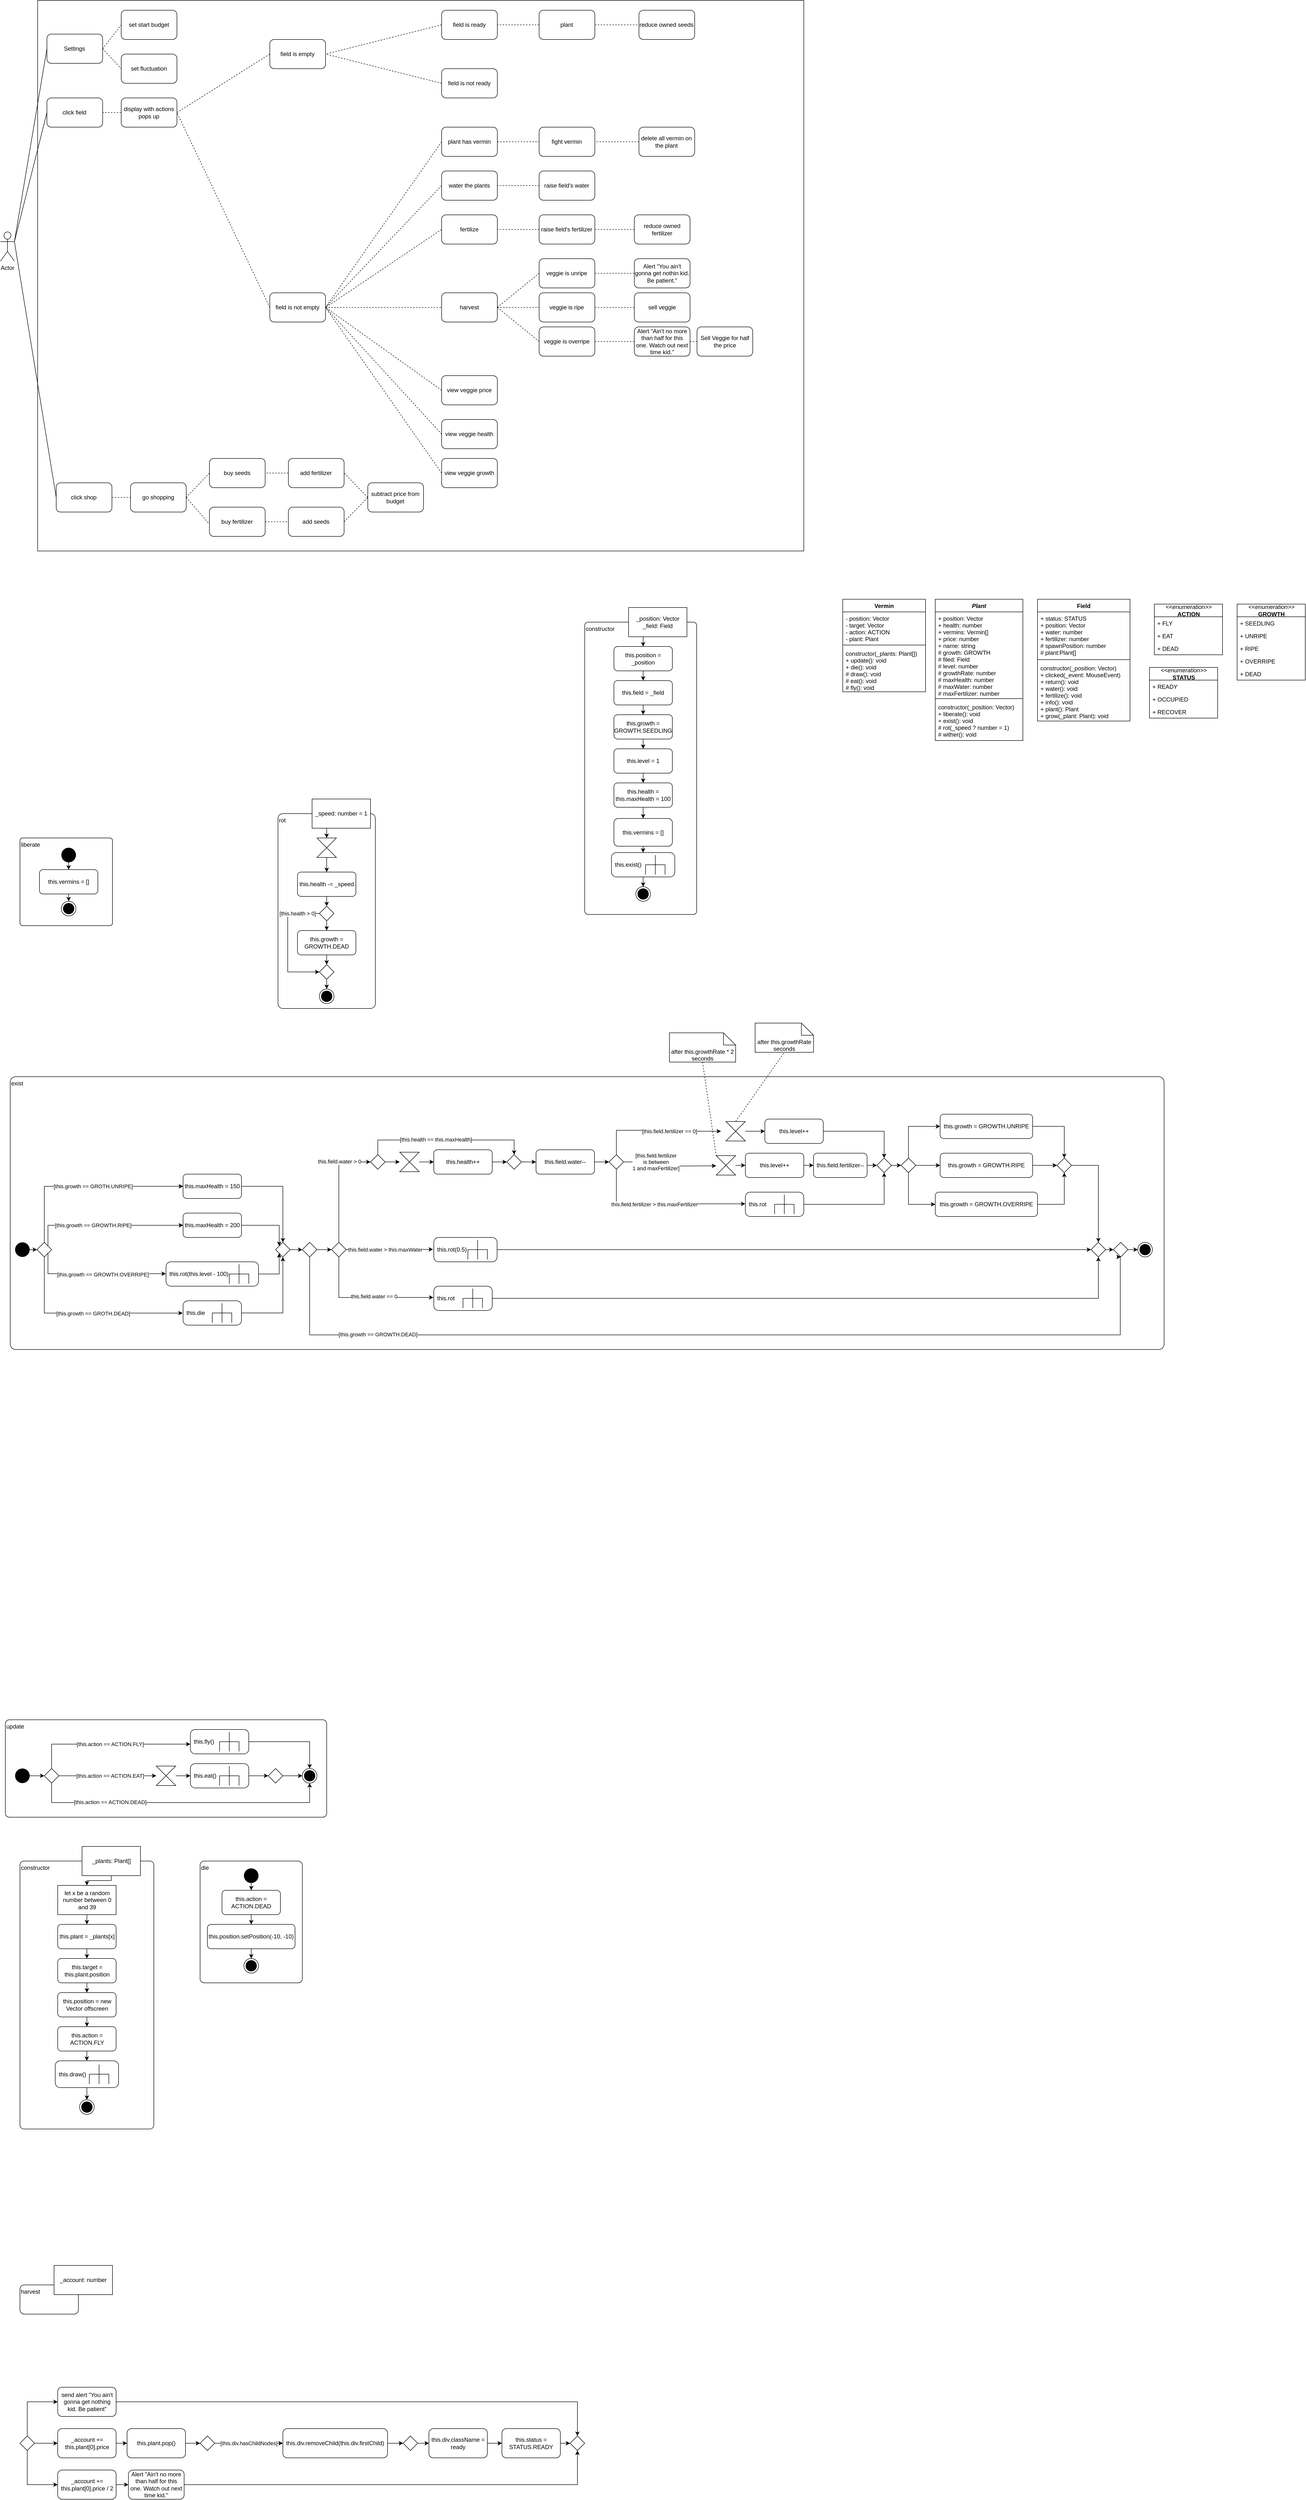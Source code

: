 <mxfile version="20.1.1" type="github">
  <diagram id="IOWlBg4PVeYaBK9nSRcO" name="Page-1">
    <mxGraphModel dx="1381" dy="1933" grid="1" gridSize="10" guides="1" tooltips="1" connect="1" arrows="1" fold="1" page="1" pageScale="1" pageWidth="1654" pageHeight="1169" math="0" shadow="0">
      <root>
        <mxCell id="0" />
        <mxCell id="1" parent="0" />
        <mxCell id="FBg79oT1Klj4Wz8EOWci-190" value="constructor" style="rounded=1;whiteSpace=wrap;html=1;verticalAlign=top;align=left;arcSize=3;" parent="1" vertex="1">
          <mxGeometry x="1200" y="127" width="230" height="600" as="geometry" />
        </mxCell>
        <mxCell id="FBg79oT1Klj4Wz8EOWci-1" value="Vermin" style="swimlane;fontStyle=1;align=center;verticalAlign=top;childLayout=stackLayout;horizontal=1;startSize=26;horizontalStack=0;resizeParent=1;resizeParentMax=0;resizeLast=0;collapsible=1;marginBottom=0;" parent="1" vertex="1">
          <mxGeometry x="1730" y="80" width="170" height="190" as="geometry" />
        </mxCell>
        <mxCell id="FBg79oT1Klj4Wz8EOWci-2" value="- position: Vector&#xa;- target: Vector&#xa;- action: ACTION&#xa;- plant: Plant" style="text;strokeColor=none;fillColor=none;align=left;verticalAlign=top;spacingLeft=4;spacingRight=4;overflow=hidden;rotatable=0;points=[[0,0.5],[1,0.5]];portConstraint=eastwest;" parent="FBg79oT1Klj4Wz8EOWci-1" vertex="1">
          <mxGeometry y="26" width="170" height="64" as="geometry" />
        </mxCell>
        <mxCell id="FBg79oT1Klj4Wz8EOWci-3" value="" style="line;strokeWidth=1;fillColor=none;align=left;verticalAlign=middle;spacingTop=-1;spacingLeft=3;spacingRight=3;rotatable=0;labelPosition=right;points=[];portConstraint=eastwest;" parent="FBg79oT1Klj4Wz8EOWci-1" vertex="1">
          <mxGeometry y="90" width="170" height="8" as="geometry" />
        </mxCell>
        <mxCell id="FBg79oT1Klj4Wz8EOWci-4" value="constructor(_plants: Plant[])&#xa;+ update(): void&#xa;+ die(): void&#xa;# draw(): void&#xa;# eat(): void&#xa;# fly(): void" style="text;strokeColor=none;fillColor=none;align=left;verticalAlign=top;spacingLeft=4;spacingRight=4;overflow=hidden;rotatable=0;points=[[0,0.5],[1,0.5]];portConstraint=eastwest;" parent="FBg79oT1Klj4Wz8EOWci-1" vertex="1">
          <mxGeometry y="98" width="170" height="92" as="geometry" />
        </mxCell>
        <mxCell id="FBg79oT1Klj4Wz8EOWci-5" value="Plant" style="swimlane;fontStyle=3;align=center;verticalAlign=top;childLayout=stackLayout;horizontal=1;startSize=26;horizontalStack=0;resizeParent=1;resizeParentMax=0;resizeLast=0;collapsible=1;marginBottom=0;" parent="1" vertex="1">
          <mxGeometry x="1920" y="80" width="180" height="290" as="geometry" />
        </mxCell>
        <mxCell id="FBg79oT1Klj4Wz8EOWci-6" value="+ position: Vector&#xa;+ health: number&#xa;+ vermins: Vermin[]&#xa;+ price: number&#xa;+ name: string&#xa;# growth: GROWTH&#xa;# filed: Field&#xa;# level: number&#xa;# growthRate: number&#xa;# maxHealth: number&#xa;# maxWater: number&#xa;# maxFertilizer: number" style="text;strokeColor=none;fillColor=none;align=left;verticalAlign=top;spacingLeft=4;spacingRight=4;overflow=hidden;rotatable=0;points=[[0,0.5],[1,0.5]];portConstraint=eastwest;" parent="FBg79oT1Klj4Wz8EOWci-5" vertex="1">
          <mxGeometry y="26" width="180" height="174" as="geometry" />
        </mxCell>
        <mxCell id="FBg79oT1Klj4Wz8EOWci-7" value="" style="line;strokeWidth=1;fillColor=none;align=left;verticalAlign=middle;spacingTop=-1;spacingLeft=3;spacingRight=3;rotatable=0;labelPosition=right;points=[];portConstraint=eastwest;" parent="FBg79oT1Klj4Wz8EOWci-5" vertex="1">
          <mxGeometry y="200" width="180" height="8" as="geometry" />
        </mxCell>
        <mxCell id="FBg79oT1Klj4Wz8EOWci-8" value="constructor(_position: Vector)&#xa;+ liberate(): void&#xa;+ exist(): void&#xa;# rot(_speed ? number = 1)&#xa;# wither(): void" style="text;strokeColor=none;fillColor=none;align=left;verticalAlign=top;spacingLeft=4;spacingRight=4;overflow=hidden;rotatable=0;points=[[0,0.5],[1,0.5]];portConstraint=eastwest;" parent="FBg79oT1Klj4Wz8EOWci-5" vertex="1">
          <mxGeometry y="208" width="180" height="82" as="geometry" />
        </mxCell>
        <mxCell id="FBg79oT1Klj4Wz8EOWci-9" value="Field" style="swimlane;fontStyle=1;align=center;verticalAlign=top;childLayout=stackLayout;horizontal=1;startSize=26;horizontalStack=0;resizeParent=1;resizeParentMax=0;resizeLast=0;collapsible=1;marginBottom=0;" parent="1" vertex="1">
          <mxGeometry x="2130" y="80" width="190" height="250" as="geometry" />
        </mxCell>
        <mxCell id="FBg79oT1Klj4Wz8EOWci-10" value="+ status: STATUS&#xa;+ position: Vector&#xa;+ water: number&#xa;+ fertilizer: number&#xa;# spawnPosition: number&#xa;# plant:Plant[]" style="text;strokeColor=none;fillColor=none;align=left;verticalAlign=top;spacingLeft=4;spacingRight=4;overflow=hidden;rotatable=0;points=[[0,0.5],[1,0.5]];portConstraint=eastwest;" parent="FBg79oT1Klj4Wz8EOWci-9" vertex="1">
          <mxGeometry y="26" width="190" height="94" as="geometry" />
        </mxCell>
        <mxCell id="FBg79oT1Klj4Wz8EOWci-11" value="" style="line;strokeWidth=1;fillColor=none;align=left;verticalAlign=middle;spacingTop=-1;spacingLeft=3;spacingRight=3;rotatable=0;labelPosition=right;points=[];portConstraint=eastwest;" parent="FBg79oT1Klj4Wz8EOWci-9" vertex="1">
          <mxGeometry y="120" width="190" height="8" as="geometry" />
        </mxCell>
        <mxCell id="FBg79oT1Klj4Wz8EOWci-12" value="constructor(_position: Vector)&#xa;+ clicked(_event: MouseEvent)&#xa;+ return(): void&#xa;+ water(): void&#xa;+ fertilize(): void&#xa;+ info(): void&#xa;+ plant(): Plant&#xa;+ grow(_plant: Plant): void" style="text;strokeColor=none;fillColor=none;align=left;verticalAlign=top;spacingLeft=4;spacingRight=4;overflow=hidden;rotatable=0;points=[[0,0.5],[1,0.5]];portConstraint=eastwest;" parent="FBg79oT1Klj4Wz8EOWci-9" vertex="1">
          <mxGeometry y="128" width="190" height="122" as="geometry" />
        </mxCell>
        <mxCell id="FBg79oT1Klj4Wz8EOWci-13" value="&lt;i&gt;&amp;lt;&amp;lt;enumeration&amp;gt;&amp;gt;&lt;/i&gt;&lt;br&gt;&lt;b&gt;ACTION&lt;/b&gt;" style="swimlane;fontStyle=0;childLayout=stackLayout;horizontal=1;startSize=26;fillColor=none;horizontalStack=0;resizeParent=1;resizeParentMax=0;resizeLast=0;collapsible=1;marginBottom=0;html=1;" parent="1" vertex="1">
          <mxGeometry x="2370" y="90" width="140" height="104" as="geometry" />
        </mxCell>
        <mxCell id="FBg79oT1Klj4Wz8EOWci-14" value="+ FLY" style="text;strokeColor=none;fillColor=none;align=left;verticalAlign=top;spacingLeft=4;spacingRight=4;overflow=hidden;rotatable=0;points=[[0,0.5],[1,0.5]];portConstraint=eastwest;" parent="FBg79oT1Klj4Wz8EOWci-13" vertex="1">
          <mxGeometry y="26" width="140" height="26" as="geometry" />
        </mxCell>
        <mxCell id="FBg79oT1Klj4Wz8EOWci-15" value="+ EAT" style="text;strokeColor=none;fillColor=none;align=left;verticalAlign=top;spacingLeft=4;spacingRight=4;overflow=hidden;rotatable=0;points=[[0,0.5],[1,0.5]];portConstraint=eastwest;" parent="FBg79oT1Klj4Wz8EOWci-13" vertex="1">
          <mxGeometry y="52" width="140" height="26" as="geometry" />
        </mxCell>
        <mxCell id="FBg79oT1Klj4Wz8EOWci-16" value="+ DEAD" style="text;strokeColor=none;fillColor=none;align=left;verticalAlign=top;spacingLeft=4;spacingRight=4;overflow=hidden;rotatable=0;points=[[0,0.5],[1,0.5]];portConstraint=eastwest;" parent="FBg79oT1Klj4Wz8EOWci-13" vertex="1">
          <mxGeometry y="78" width="140" height="26" as="geometry" />
        </mxCell>
        <mxCell id="FBg79oT1Klj4Wz8EOWci-17" value="&lt;i&gt;&amp;lt;&amp;lt;enumeration&amp;gt;&amp;gt;&lt;/i&gt;&lt;br&gt;&lt;b&gt;STATUS&lt;/b&gt;" style="swimlane;fontStyle=0;childLayout=stackLayout;horizontal=1;startSize=26;fillColor=none;horizontalStack=0;resizeParent=1;resizeParentMax=0;resizeLast=0;collapsible=1;marginBottom=0;html=1;" parent="1" vertex="1">
          <mxGeometry x="2360" y="220" width="140" height="104" as="geometry" />
        </mxCell>
        <mxCell id="FBg79oT1Klj4Wz8EOWci-18" value="+ READY" style="text;strokeColor=none;fillColor=none;align=left;verticalAlign=top;spacingLeft=4;spacingRight=4;overflow=hidden;rotatable=0;points=[[0,0.5],[1,0.5]];portConstraint=eastwest;" parent="FBg79oT1Klj4Wz8EOWci-17" vertex="1">
          <mxGeometry y="26" width="140" height="26" as="geometry" />
        </mxCell>
        <mxCell id="FBg79oT1Klj4Wz8EOWci-19" value="+ OCCUPIED" style="text;strokeColor=none;fillColor=none;align=left;verticalAlign=top;spacingLeft=4;spacingRight=4;overflow=hidden;rotatable=0;points=[[0,0.5],[1,0.5]];portConstraint=eastwest;" parent="FBg79oT1Klj4Wz8EOWci-17" vertex="1">
          <mxGeometry y="52" width="140" height="26" as="geometry" />
        </mxCell>
        <mxCell id="FBg79oT1Klj4Wz8EOWci-20" value="+ RECOVER" style="text;strokeColor=none;fillColor=none;align=left;verticalAlign=top;spacingLeft=4;spacingRight=4;overflow=hidden;rotatable=0;points=[[0,0.5],[1,0.5]];portConstraint=eastwest;" parent="FBg79oT1Klj4Wz8EOWci-17" vertex="1">
          <mxGeometry y="78" width="140" height="26" as="geometry" />
        </mxCell>
        <mxCell id="FBg79oT1Klj4Wz8EOWci-21" value="&lt;i&gt;&amp;lt;&amp;lt;enumeration&amp;gt;&amp;gt;&lt;/i&gt;&lt;br&gt;&lt;b&gt;GROWTH&lt;/b&gt;" style="swimlane;fontStyle=0;childLayout=stackLayout;horizontal=1;startSize=26;fillColor=none;horizontalStack=0;resizeParent=1;resizeParentMax=0;resizeLast=0;collapsible=1;marginBottom=0;html=1;" parent="1" vertex="1">
          <mxGeometry x="2540" y="90" width="140" height="156" as="geometry" />
        </mxCell>
        <mxCell id="FBg79oT1Klj4Wz8EOWci-22" value="+ SEEDLING" style="text;strokeColor=none;fillColor=none;align=left;verticalAlign=top;spacingLeft=4;spacingRight=4;overflow=hidden;rotatable=0;points=[[0,0.5],[1,0.5]];portConstraint=eastwest;" parent="FBg79oT1Klj4Wz8EOWci-21" vertex="1">
          <mxGeometry y="26" width="140" height="26" as="geometry" />
        </mxCell>
        <mxCell id="FBg79oT1Klj4Wz8EOWci-23" value="+ UNRIPE" style="text;strokeColor=none;fillColor=none;align=left;verticalAlign=top;spacingLeft=4;spacingRight=4;overflow=hidden;rotatable=0;points=[[0,0.5],[1,0.5]];portConstraint=eastwest;" parent="FBg79oT1Klj4Wz8EOWci-21" vertex="1">
          <mxGeometry y="52" width="140" height="26" as="geometry" />
        </mxCell>
        <mxCell id="FBg79oT1Klj4Wz8EOWci-24" value="+ RIPE" style="text;strokeColor=none;fillColor=none;align=left;verticalAlign=top;spacingLeft=4;spacingRight=4;overflow=hidden;rotatable=0;points=[[0,0.5],[1,0.5]];portConstraint=eastwest;" parent="FBg79oT1Klj4Wz8EOWci-21" vertex="1">
          <mxGeometry y="78" width="140" height="26" as="geometry" />
        </mxCell>
        <mxCell id="FBg79oT1Klj4Wz8EOWci-25" value="+ OVERRIPE" style="text;strokeColor=none;fillColor=none;align=left;verticalAlign=top;spacingLeft=4;spacingRight=4;overflow=hidden;rotatable=0;points=[[0,0.5],[1,0.5]];portConstraint=eastwest;" parent="FBg79oT1Klj4Wz8EOWci-21" vertex="1">
          <mxGeometry y="104" width="140" height="26" as="geometry" />
        </mxCell>
        <mxCell id="FBg79oT1Klj4Wz8EOWci-26" value="+ DEAD" style="text;strokeColor=none;fillColor=none;align=left;verticalAlign=top;spacingLeft=4;spacingRight=4;overflow=hidden;rotatable=0;points=[[0,0.5],[1,0.5]];portConstraint=eastwest;" parent="FBg79oT1Klj4Wz8EOWci-21" vertex="1">
          <mxGeometry y="130" width="140" height="26" as="geometry" />
        </mxCell>
        <mxCell id="FBg79oT1Klj4Wz8EOWci-165" value="" style="group" parent="1" vertex="1" connectable="0">
          <mxGeometry x="20" y="950" width="2370" height="670" as="geometry" />
        </mxCell>
        <mxCell id="FBg79oT1Klj4Wz8EOWci-27" value="exist" style="rounded=1;whiteSpace=wrap;html=1;align=left;verticalAlign=top;arcSize=2;" parent="FBg79oT1Klj4Wz8EOWci-165" vertex="1">
          <mxGeometry y="110" width="2370" height="560" as="geometry" />
        </mxCell>
        <mxCell id="FBg79oT1Klj4Wz8EOWci-28" value="" style="rhombus;whiteSpace=wrap;html=1;" parent="FBg79oT1Klj4Wz8EOWci-165" vertex="1">
          <mxGeometry x="55" y="450" width="30" height="30" as="geometry" />
        </mxCell>
        <mxCell id="FBg79oT1Klj4Wz8EOWci-29" value="this.maxHealth = 150" style="rounded=1;whiteSpace=wrap;html=1;" parent="FBg79oT1Klj4Wz8EOWci-165" vertex="1">
          <mxGeometry x="355.0" y="310" width="120" height="50" as="geometry" />
        </mxCell>
        <mxCell id="FBg79oT1Klj4Wz8EOWci-85" style="edgeStyle=orthogonalEdgeStyle;rounded=0;orthogonalLoop=1;jettySize=auto;html=1;exitX=0.5;exitY=0;exitDx=0;exitDy=0;entryX=0;entryY=0.5;entryDx=0;entryDy=0;" parent="FBg79oT1Klj4Wz8EOWci-165" source="FBg79oT1Klj4Wz8EOWci-28" target="FBg79oT1Klj4Wz8EOWci-29" edge="1">
          <mxGeometry relative="1" as="geometry" />
        </mxCell>
        <mxCell id="FBg79oT1Klj4Wz8EOWci-125" value="[this.growth == GROTH.UNRIPE]" style="edgeLabel;html=1;align=center;verticalAlign=middle;resizable=0;points=[];" parent="FBg79oT1Klj4Wz8EOWci-85" vertex="1" connectable="0">
          <mxGeometry x="0.071" y="2" relative="1" as="geometry">
            <mxPoint x="1" y="2" as="offset" />
          </mxGeometry>
        </mxCell>
        <mxCell id="FBg79oT1Klj4Wz8EOWci-30" value="this.maxHealth = 200" style="rounded=1;whiteSpace=wrap;html=1;" parent="FBg79oT1Klj4Wz8EOWci-165" vertex="1">
          <mxGeometry x="355.0" y="390" width="120" height="50" as="geometry" />
        </mxCell>
        <mxCell id="FBg79oT1Klj4Wz8EOWci-86" style="edgeStyle=orthogonalEdgeStyle;rounded=0;orthogonalLoop=1;jettySize=auto;html=1;exitX=1;exitY=0;exitDx=0;exitDy=0;entryX=0;entryY=0.5;entryDx=0;entryDy=0;" parent="FBg79oT1Klj4Wz8EOWci-165" source="FBg79oT1Klj4Wz8EOWci-28" target="FBg79oT1Klj4Wz8EOWci-30" edge="1">
          <mxGeometry relative="1" as="geometry">
            <Array as="points">
              <mxPoint x="78" y="415" />
            </Array>
          </mxGeometry>
        </mxCell>
        <mxCell id="FBg79oT1Klj4Wz8EOWci-129" value="[this.growth == GROWTH.RIPE]" style="edgeLabel;html=1;align=center;verticalAlign=middle;resizable=0;points=[];" parent="FBg79oT1Klj4Wz8EOWci-86" vertex="1" connectable="0">
          <mxGeometry x="-0.294" y="-2" relative="1" as="geometry">
            <mxPoint x="22" y="-2" as="offset" />
          </mxGeometry>
        </mxCell>
        <mxCell id="FBg79oT1Klj4Wz8EOWci-31" value="this.rot(this.level - 100)" style="shape=mxgraph.uml25.behaviorAction;html=1;rounded=1;absoluteArcSize=1;arcSize=10;align=left;spacingLeft=5;" parent="FBg79oT1Klj4Wz8EOWci-165" vertex="1">
          <mxGeometry x="320.0" y="490" width="190" height="50" as="geometry" />
        </mxCell>
        <mxCell id="FBg79oT1Klj4Wz8EOWci-88" style="edgeStyle=orthogonalEdgeStyle;rounded=0;orthogonalLoop=1;jettySize=auto;html=1;exitX=1;exitY=1;exitDx=0;exitDy=0;entryX=-0.002;entryY=0.487;entryDx=0;entryDy=0;entryPerimeter=0;" parent="FBg79oT1Klj4Wz8EOWci-165" source="FBg79oT1Klj4Wz8EOWci-28" target="FBg79oT1Klj4Wz8EOWci-31" edge="1">
          <mxGeometry relative="1" as="geometry">
            <Array as="points">
              <mxPoint x="78" y="514" />
            </Array>
          </mxGeometry>
        </mxCell>
        <mxCell id="FBg79oT1Klj4Wz8EOWci-128" value="[this.growth == GROWTH.OVERRIPE]" style="edgeLabel;html=1;align=center;verticalAlign=middle;resizable=0;points=[];" parent="FBg79oT1Klj4Wz8EOWci-88" vertex="1" connectable="0">
          <mxGeometry x="0.119" relative="1" as="geometry">
            <mxPoint x="-5" y="1" as="offset" />
          </mxGeometry>
        </mxCell>
        <mxCell id="FBg79oT1Klj4Wz8EOWci-32" value="this.die" style="shape=mxgraph.uml25.behaviorAction;html=1;rounded=1;absoluteArcSize=1;arcSize=10;align=left;spacingLeft=5;" parent="FBg79oT1Klj4Wz8EOWci-165" vertex="1">
          <mxGeometry x="355.0" y="570" width="120" height="50" as="geometry" />
        </mxCell>
        <mxCell id="FBg79oT1Klj4Wz8EOWci-87" style="edgeStyle=orthogonalEdgeStyle;rounded=0;orthogonalLoop=1;jettySize=auto;html=1;exitX=0.5;exitY=1;exitDx=0;exitDy=0;entryX=-0.007;entryY=0.506;entryDx=0;entryDy=0;entryPerimeter=0;" parent="FBg79oT1Klj4Wz8EOWci-165" source="FBg79oT1Klj4Wz8EOWci-28" target="FBg79oT1Klj4Wz8EOWci-32" edge="1">
          <mxGeometry relative="1" as="geometry" />
        </mxCell>
        <mxCell id="FBg79oT1Klj4Wz8EOWci-127" value="[this.growth == GROTH.DEAD]" style="edgeLabel;html=1;align=center;verticalAlign=middle;resizable=0;points=[];" parent="FBg79oT1Klj4Wz8EOWci-87" vertex="1" connectable="0">
          <mxGeometry x="0.271" y="2" relative="1" as="geometry">
            <mxPoint x="-39" y="2" as="offset" />
          </mxGeometry>
        </mxCell>
        <mxCell id="FBg79oT1Klj4Wz8EOWci-34" value="" style="rhombus;whiteSpace=wrap;html=1;" parent="FBg79oT1Klj4Wz8EOWci-165" vertex="1">
          <mxGeometry x="545.0" y="450" width="30" height="30" as="geometry" />
        </mxCell>
        <mxCell id="FBg79oT1Klj4Wz8EOWci-89" style="edgeStyle=orthogonalEdgeStyle;rounded=0;orthogonalLoop=1;jettySize=auto;html=1;exitX=1;exitY=0.5;exitDx=0;exitDy=0;entryX=0.5;entryY=0;entryDx=0;entryDy=0;" parent="FBg79oT1Klj4Wz8EOWci-165" source="FBg79oT1Klj4Wz8EOWci-29" target="FBg79oT1Klj4Wz8EOWci-34" edge="1">
          <mxGeometry relative="1" as="geometry" />
        </mxCell>
        <mxCell id="FBg79oT1Klj4Wz8EOWci-91" style="edgeStyle=orthogonalEdgeStyle;rounded=0;orthogonalLoop=1;jettySize=auto;html=1;exitX=1;exitY=0.5;exitDx=0;exitDy=0;entryX=0;entryY=0;entryDx=0;entryDy=0;" parent="FBg79oT1Klj4Wz8EOWci-165" source="FBg79oT1Klj4Wz8EOWci-30" target="FBg79oT1Klj4Wz8EOWci-34" edge="1">
          <mxGeometry relative="1" as="geometry" />
        </mxCell>
        <mxCell id="FBg79oT1Klj4Wz8EOWci-92" style="edgeStyle=orthogonalEdgeStyle;rounded=0;orthogonalLoop=1;jettySize=auto;html=1;entryX=0;entryY=1;entryDx=0;entryDy=0;" parent="FBg79oT1Klj4Wz8EOWci-165" source="FBg79oT1Klj4Wz8EOWci-31" target="FBg79oT1Klj4Wz8EOWci-34" edge="1">
          <mxGeometry relative="1" as="geometry" />
        </mxCell>
        <mxCell id="FBg79oT1Klj4Wz8EOWci-93" style="edgeStyle=orthogonalEdgeStyle;rounded=0;orthogonalLoop=1;jettySize=auto;html=1;entryX=0.5;entryY=1;entryDx=0;entryDy=0;" parent="FBg79oT1Klj4Wz8EOWci-165" source="FBg79oT1Klj4Wz8EOWci-32" target="FBg79oT1Klj4Wz8EOWci-34" edge="1">
          <mxGeometry relative="1" as="geometry" />
        </mxCell>
        <mxCell id="FBg79oT1Klj4Wz8EOWci-35" value="" style="rhombus;whiteSpace=wrap;html=1;" parent="FBg79oT1Klj4Wz8EOWci-165" vertex="1">
          <mxGeometry x="660.0" y="450" width="30" height="30" as="geometry" />
        </mxCell>
        <mxCell id="FBg79oT1Klj4Wz8EOWci-36" value="" style="rhombus;whiteSpace=wrap;html=1;" parent="FBg79oT1Klj4Wz8EOWci-165" vertex="1">
          <mxGeometry x="740.0" y="270" width="30" height="30" as="geometry" />
        </mxCell>
        <mxCell id="FBg79oT1Klj4Wz8EOWci-95" style="edgeStyle=orthogonalEdgeStyle;rounded=0;orthogonalLoop=1;jettySize=auto;html=1;exitX=0.5;exitY=0;exitDx=0;exitDy=0;entryX=0;entryY=0.5;entryDx=0;entryDy=0;" parent="FBg79oT1Klj4Wz8EOWci-165" source="FBg79oT1Klj4Wz8EOWci-35" target="FBg79oT1Klj4Wz8EOWci-36" edge="1">
          <mxGeometry relative="1" as="geometry" />
        </mxCell>
        <mxCell id="FBg79oT1Klj4Wz8EOWci-155" value="this.field.water &amp;gt; 0" style="edgeLabel;html=1;align=center;verticalAlign=middle;resizable=0;points=[];" parent="FBg79oT1Klj4Wz8EOWci-95" vertex="1" connectable="0">
          <mxGeometry x="0.438" y="1" relative="1" as="geometry">
            <mxPoint as="offset" />
          </mxGeometry>
        </mxCell>
        <mxCell id="FBg79oT1Klj4Wz8EOWci-37" value="" style="shape=collate;whiteSpace=wrap;html=1;" parent="FBg79oT1Klj4Wz8EOWci-165" vertex="1">
          <mxGeometry x="800.0" y="265" width="40" height="40" as="geometry" />
        </mxCell>
        <mxCell id="FBg79oT1Klj4Wz8EOWci-38" value="this.health++" style="rounded=1;whiteSpace=wrap;html=1;" parent="FBg79oT1Klj4Wz8EOWci-165" vertex="1">
          <mxGeometry x="870.0" y="260" width="120" height="50" as="geometry" />
        </mxCell>
        <mxCell id="FBg79oT1Klj4Wz8EOWci-69" style="edgeStyle=orthogonalEdgeStyle;rounded=0;orthogonalLoop=1;jettySize=auto;html=1;exitX=1;exitY=0.5;exitDx=0;exitDy=0;entryX=0;entryY=0.5;entryDx=0;entryDy=0;" parent="FBg79oT1Klj4Wz8EOWci-165" source="FBg79oT1Klj4Wz8EOWci-37" target="FBg79oT1Klj4Wz8EOWci-38" edge="1">
          <mxGeometry relative="1" as="geometry" />
        </mxCell>
        <mxCell id="FBg79oT1Klj4Wz8EOWci-39" value="" style="rhombus;whiteSpace=wrap;html=1;" parent="FBg79oT1Klj4Wz8EOWci-165" vertex="1">
          <mxGeometry x="1020" y="270" width="30" height="30" as="geometry" />
        </mxCell>
        <mxCell id="FBg79oT1Klj4Wz8EOWci-130" style="edgeStyle=orthogonalEdgeStyle;rounded=0;orthogonalLoop=1;jettySize=auto;html=1;exitX=0.5;exitY=0;exitDx=0;exitDy=0;entryX=0.5;entryY=0;entryDx=0;entryDy=0;" parent="FBg79oT1Klj4Wz8EOWci-165" source="FBg79oT1Klj4Wz8EOWci-36" target="FBg79oT1Klj4Wz8EOWci-39" edge="1">
          <mxGeometry relative="1" as="geometry">
            <Array as="points">
              <mxPoint x="755" y="240" />
              <mxPoint x="1035" y="240" />
            </Array>
          </mxGeometry>
        </mxCell>
        <mxCell id="FBg79oT1Klj4Wz8EOWci-140" value="[this.health == this.maxHealth]" style="edgeLabel;html=1;align=center;verticalAlign=middle;resizable=0;points=[];" parent="FBg79oT1Klj4Wz8EOWci-130" vertex="1" connectable="0">
          <mxGeometry x="-0.124" y="1" relative="1" as="geometry">
            <mxPoint as="offset" />
          </mxGeometry>
        </mxCell>
        <mxCell id="FBg79oT1Klj4Wz8EOWci-70" style="edgeStyle=orthogonalEdgeStyle;rounded=0;orthogonalLoop=1;jettySize=auto;html=1;exitX=1;exitY=0.5;exitDx=0;exitDy=0;entryX=0;entryY=0.5;entryDx=0;entryDy=0;" parent="FBg79oT1Klj4Wz8EOWci-165" source="FBg79oT1Klj4Wz8EOWci-38" target="FBg79oT1Klj4Wz8EOWci-39" edge="1">
          <mxGeometry relative="1" as="geometry" />
        </mxCell>
        <mxCell id="FBg79oT1Klj4Wz8EOWci-40" value="this.field.water--" style="rounded=1;whiteSpace=wrap;html=1;" parent="FBg79oT1Klj4Wz8EOWci-165" vertex="1">
          <mxGeometry x="1080" y="260" width="120" height="50" as="geometry" />
        </mxCell>
        <mxCell id="FBg79oT1Klj4Wz8EOWci-71" style="edgeStyle=orthogonalEdgeStyle;rounded=0;orthogonalLoop=1;jettySize=auto;html=1;exitX=1;exitY=0.5;exitDx=0;exitDy=0;entryX=0;entryY=0.5;entryDx=0;entryDy=0;" parent="FBg79oT1Klj4Wz8EOWci-165" source="FBg79oT1Klj4Wz8EOWci-39" target="FBg79oT1Klj4Wz8EOWci-40" edge="1">
          <mxGeometry relative="1" as="geometry" />
        </mxCell>
        <mxCell id="FBg79oT1Klj4Wz8EOWci-100" style="edgeStyle=orthogonalEdgeStyle;rounded=0;orthogonalLoop=1;jettySize=auto;html=1;exitX=0.5;exitY=0;exitDx=0;exitDy=0;" parent="FBg79oT1Klj4Wz8EOWci-165" source="FBg79oT1Klj4Wz8EOWci-41" edge="1">
          <mxGeometry relative="1" as="geometry">
            <mxPoint x="1460" y="222" as="targetPoint" />
            <Array as="points">
              <mxPoint x="1245" y="220" />
              <mxPoint x="1380" y="220" />
              <mxPoint x="1380" y="222" />
            </Array>
          </mxGeometry>
        </mxCell>
        <mxCell id="FBg79oT1Klj4Wz8EOWci-142" value="[this.field.fertilizer == 0]" style="edgeLabel;html=1;align=center;verticalAlign=middle;resizable=0;points=[];" parent="FBg79oT1Klj4Wz8EOWci-100" vertex="1" connectable="0">
          <mxGeometry x="0.587" y="1" relative="1" as="geometry">
            <mxPoint x="-51" y="1" as="offset" />
          </mxGeometry>
        </mxCell>
        <mxCell id="FBg79oT1Klj4Wz8EOWci-145" style="edgeStyle=orthogonalEdgeStyle;rounded=0;orthogonalLoop=1;jettySize=auto;html=1;exitX=1;exitY=0.5;exitDx=0;exitDy=0;" parent="FBg79oT1Klj4Wz8EOWci-165" source="FBg79oT1Klj4Wz8EOWci-41" edge="1">
          <mxGeometry relative="1" as="geometry">
            <mxPoint x="1450" y="293" as="targetPoint" />
          </mxGeometry>
        </mxCell>
        <mxCell id="FBg79oT1Klj4Wz8EOWci-150" value="[this.field.fertilizer&lt;br&gt;is between&lt;br&gt;1 and maxFertilizer]" style="edgeLabel;html=1;align=center;verticalAlign=middle;resizable=0;points=[];" parent="FBg79oT1Klj4Wz8EOWci-145" vertex="1" connectable="0">
          <mxGeometry x="-0.8" y="-3" relative="1" as="geometry">
            <mxPoint x="46" y="-3" as="offset" />
          </mxGeometry>
        </mxCell>
        <mxCell id="FBg79oT1Klj4Wz8EOWci-41" value="" style="rhombus;whiteSpace=wrap;html=1;" parent="FBg79oT1Klj4Wz8EOWci-165" vertex="1">
          <mxGeometry x="1230" y="270" width="30" height="30" as="geometry" />
        </mxCell>
        <mxCell id="FBg79oT1Klj4Wz8EOWci-72" style="edgeStyle=orthogonalEdgeStyle;rounded=0;orthogonalLoop=1;jettySize=auto;html=1;exitX=1;exitY=0.5;exitDx=0;exitDy=0;entryX=0;entryY=0.5;entryDx=0;entryDy=0;" parent="FBg79oT1Klj4Wz8EOWci-165" source="FBg79oT1Klj4Wz8EOWci-40" target="FBg79oT1Klj4Wz8EOWci-41" edge="1">
          <mxGeometry relative="1" as="geometry" />
        </mxCell>
        <mxCell id="FBg79oT1Klj4Wz8EOWci-42" value="this.level++" style="rounded=1;whiteSpace=wrap;html=1;" parent="FBg79oT1Klj4Wz8EOWci-165" vertex="1">
          <mxGeometry x="1550" y="197" width="120" height="50" as="geometry" />
        </mxCell>
        <mxCell id="FBg79oT1Klj4Wz8EOWci-43" value="this.level++" style="rounded=1;whiteSpace=wrap;html=1;" parent="FBg79oT1Klj4Wz8EOWci-165" vertex="1">
          <mxGeometry x="1510" y="267" width="120" height="50" as="geometry" />
        </mxCell>
        <mxCell id="FBg79oT1Klj4Wz8EOWci-44" value="this.field.fertilizer--" style="rounded=1;whiteSpace=wrap;html=1;" parent="FBg79oT1Klj4Wz8EOWci-165" vertex="1">
          <mxGeometry x="1650" y="267" width="110" height="50" as="geometry" />
        </mxCell>
        <mxCell id="FBg79oT1Klj4Wz8EOWci-146" style="edgeStyle=orthogonalEdgeStyle;rounded=0;orthogonalLoop=1;jettySize=auto;html=1;exitX=1;exitY=0.5;exitDx=0;exitDy=0;entryX=0;entryY=0.5;entryDx=0;entryDy=0;" parent="FBg79oT1Klj4Wz8EOWci-165" source="FBg79oT1Klj4Wz8EOWci-43" target="FBg79oT1Klj4Wz8EOWci-44" edge="1">
          <mxGeometry relative="1" as="geometry" />
        </mxCell>
        <mxCell id="FBg79oT1Klj4Wz8EOWci-45" value="this.rot" style="shape=mxgraph.uml25.behaviorAction;html=1;rounded=1;absoluteArcSize=1;arcSize=10;align=left;spacingLeft=5;" parent="FBg79oT1Klj4Wz8EOWci-165" vertex="1">
          <mxGeometry x="1510" y="347" width="120" height="50" as="geometry" />
        </mxCell>
        <mxCell id="FBg79oT1Klj4Wz8EOWci-106" style="edgeStyle=orthogonalEdgeStyle;rounded=0;orthogonalLoop=1;jettySize=auto;html=1;exitX=0.5;exitY=1;exitDx=0;exitDy=0;entryX=-0.002;entryY=0.479;entryDx=0;entryDy=0;entryPerimeter=0;" parent="FBg79oT1Klj4Wz8EOWci-165" source="FBg79oT1Klj4Wz8EOWci-41" target="FBg79oT1Klj4Wz8EOWci-45" edge="1">
          <mxGeometry relative="1" as="geometry" />
        </mxCell>
        <mxCell id="FBg79oT1Klj4Wz8EOWci-151" value="this.field.fertilizer &amp;gt; this.maxFertilizer" style="edgeLabel;html=1;align=center;verticalAlign=middle;resizable=0;points=[];" parent="FBg79oT1Klj4Wz8EOWci-106" vertex="1" connectable="0">
          <mxGeometry x="-0.336" y="1" relative="1" as="geometry">
            <mxPoint x="37" y="2" as="offset" />
          </mxGeometry>
        </mxCell>
        <mxCell id="FBg79oT1Klj4Wz8EOWci-48" value="" style="rhombus;whiteSpace=wrap;html=1;" parent="FBg79oT1Klj4Wz8EOWci-165" vertex="1">
          <mxGeometry x="1830" y="277" width="30" height="30" as="geometry" />
        </mxCell>
        <mxCell id="FBg79oT1Klj4Wz8EOWci-49" value="this.growth = GROWTH.UNRIPE" style="rounded=1;whiteSpace=wrap;html=1;" parent="FBg79oT1Klj4Wz8EOWci-165" vertex="1">
          <mxGeometry x="1910" y="187" width="190" height="50" as="geometry" />
        </mxCell>
        <mxCell id="FBg79oT1Klj4Wz8EOWci-114" style="edgeStyle=orthogonalEdgeStyle;rounded=0;orthogonalLoop=1;jettySize=auto;html=1;exitX=0.5;exitY=0;exitDx=0;exitDy=0;entryX=0;entryY=0.5;entryDx=0;entryDy=0;" parent="FBg79oT1Klj4Wz8EOWci-165" source="FBg79oT1Klj4Wz8EOWci-48" target="FBg79oT1Klj4Wz8EOWci-49" edge="1">
          <mxGeometry relative="1" as="geometry" />
        </mxCell>
        <mxCell id="FBg79oT1Klj4Wz8EOWci-50" value="this.growth = GROWTH.RIPE" style="rounded=1;whiteSpace=wrap;html=1;" parent="FBg79oT1Klj4Wz8EOWci-165" vertex="1">
          <mxGeometry x="1910" y="267" width="190" height="50" as="geometry" />
        </mxCell>
        <mxCell id="FBg79oT1Klj4Wz8EOWci-115" style="edgeStyle=orthogonalEdgeStyle;rounded=0;orthogonalLoop=1;jettySize=auto;html=1;exitX=1;exitY=0.5;exitDx=0;exitDy=0;entryX=0;entryY=0.5;entryDx=0;entryDy=0;" parent="FBg79oT1Klj4Wz8EOWci-165" source="FBg79oT1Klj4Wz8EOWci-48" target="FBg79oT1Klj4Wz8EOWci-50" edge="1">
          <mxGeometry relative="1" as="geometry" />
        </mxCell>
        <mxCell id="FBg79oT1Klj4Wz8EOWci-51" value="this.growth = GROWTH.OVERRIPE" style="rounded=1;whiteSpace=wrap;html=1;" parent="FBg79oT1Klj4Wz8EOWci-165" vertex="1">
          <mxGeometry x="1900" y="347" width="210" height="50" as="geometry" />
        </mxCell>
        <mxCell id="FBg79oT1Klj4Wz8EOWci-116" style="edgeStyle=orthogonalEdgeStyle;rounded=0;orthogonalLoop=1;jettySize=auto;html=1;exitX=0.5;exitY=1;exitDx=0;exitDy=0;entryX=0;entryY=0.5;entryDx=0;entryDy=0;" parent="FBg79oT1Klj4Wz8EOWci-165" source="FBg79oT1Klj4Wz8EOWci-48" target="FBg79oT1Klj4Wz8EOWci-51" edge="1">
          <mxGeometry relative="1" as="geometry" />
        </mxCell>
        <mxCell id="FBg79oT1Klj4Wz8EOWci-52" value="" style="rhombus;whiteSpace=wrap;html=1;" parent="FBg79oT1Klj4Wz8EOWci-165" vertex="1">
          <mxGeometry x="2150" y="277" width="30" height="30" as="geometry" />
        </mxCell>
        <mxCell id="FBg79oT1Klj4Wz8EOWci-117" style="edgeStyle=orthogonalEdgeStyle;rounded=0;orthogonalLoop=1;jettySize=auto;html=1;exitX=1;exitY=0.5;exitDx=0;exitDy=0;entryX=0.5;entryY=0;entryDx=0;entryDy=0;" parent="FBg79oT1Klj4Wz8EOWci-165" source="FBg79oT1Klj4Wz8EOWci-49" target="FBg79oT1Klj4Wz8EOWci-52" edge="1">
          <mxGeometry relative="1" as="geometry" />
        </mxCell>
        <mxCell id="FBg79oT1Klj4Wz8EOWci-118" style="edgeStyle=orthogonalEdgeStyle;rounded=0;orthogonalLoop=1;jettySize=auto;html=1;exitX=1;exitY=0.5;exitDx=0;exitDy=0;entryX=0;entryY=0.5;entryDx=0;entryDy=0;" parent="FBg79oT1Klj4Wz8EOWci-165" source="FBg79oT1Klj4Wz8EOWci-50" target="FBg79oT1Klj4Wz8EOWci-52" edge="1">
          <mxGeometry relative="1" as="geometry" />
        </mxCell>
        <mxCell id="FBg79oT1Klj4Wz8EOWci-119" style="edgeStyle=orthogonalEdgeStyle;rounded=0;orthogonalLoop=1;jettySize=auto;html=1;exitX=1;exitY=0.5;exitDx=0;exitDy=0;entryX=0.5;entryY=1;entryDx=0;entryDy=0;" parent="FBg79oT1Klj4Wz8EOWci-165" source="FBg79oT1Klj4Wz8EOWci-51" target="FBg79oT1Klj4Wz8EOWci-52" edge="1">
          <mxGeometry relative="1" as="geometry" />
        </mxCell>
        <mxCell id="FBg79oT1Klj4Wz8EOWci-53" value="this.rot(0.5)" style="shape=mxgraph.uml25.behaviorAction;html=1;rounded=1;absoluteArcSize=1;arcSize=10;align=left;spacingLeft=5;" parent="FBg79oT1Klj4Wz8EOWci-165" vertex="1">
          <mxGeometry x="870.0" y="440" width="130" height="50" as="geometry" />
        </mxCell>
        <mxCell id="FBg79oT1Klj4Wz8EOWci-97" style="edgeStyle=orthogonalEdgeStyle;rounded=0;orthogonalLoop=1;jettySize=auto;html=1;exitX=1;exitY=0.5;exitDx=0;exitDy=0;entryX=-0.012;entryY=0.489;entryDx=0;entryDy=0;entryPerimeter=0;" parent="FBg79oT1Klj4Wz8EOWci-165" source="FBg79oT1Klj4Wz8EOWci-35" target="FBg79oT1Klj4Wz8EOWci-53" edge="1">
          <mxGeometry relative="1" as="geometry" />
        </mxCell>
        <mxCell id="FBg79oT1Klj4Wz8EOWci-154" value="this.field.water &amp;gt; this.maxWater" style="edgeLabel;html=1;align=center;verticalAlign=middle;resizable=0;points=[];" parent="FBg79oT1Klj4Wz8EOWci-97" vertex="1" connectable="0">
          <mxGeometry x="-0.775" relative="1" as="geometry">
            <mxPoint x="60" as="offset" />
          </mxGeometry>
        </mxCell>
        <mxCell id="FBg79oT1Klj4Wz8EOWci-54" value="this.rot" style="shape=mxgraph.uml25.behaviorAction;html=1;rounded=1;absoluteArcSize=1;arcSize=10;align=left;spacingLeft=5;" parent="FBg79oT1Klj4Wz8EOWci-165" vertex="1">
          <mxGeometry x="870.0" y="540" width="120" height="50" as="geometry" />
        </mxCell>
        <mxCell id="FBg79oT1Klj4Wz8EOWci-99" style="edgeStyle=orthogonalEdgeStyle;rounded=0;orthogonalLoop=1;jettySize=auto;html=1;exitX=0.5;exitY=1;exitDx=0;exitDy=0;entryX=-0.007;entryY=0.463;entryDx=0;entryDy=0;entryPerimeter=0;" parent="FBg79oT1Klj4Wz8EOWci-165" source="FBg79oT1Klj4Wz8EOWci-35" target="FBg79oT1Klj4Wz8EOWci-54" edge="1">
          <mxGeometry relative="1" as="geometry" />
        </mxCell>
        <mxCell id="FBg79oT1Klj4Wz8EOWci-153" value="this.field.water == 0" style="edgeLabel;html=1;align=center;verticalAlign=middle;resizable=0;points=[];" parent="FBg79oT1Klj4Wz8EOWci-99" vertex="1" connectable="0">
          <mxGeometry x="0.114" y="2" relative="1" as="geometry">
            <mxPoint as="offset" />
          </mxGeometry>
        </mxCell>
        <mxCell id="FBg79oT1Klj4Wz8EOWci-55" value="" style="rhombus;whiteSpace=wrap;html=1;" parent="FBg79oT1Klj4Wz8EOWci-165" vertex="1">
          <mxGeometry x="2220" y="450" width="30" height="30" as="geometry" />
        </mxCell>
        <mxCell id="FBg79oT1Klj4Wz8EOWci-120" style="edgeStyle=orthogonalEdgeStyle;rounded=0;orthogonalLoop=1;jettySize=auto;html=1;exitX=1;exitY=0.5;exitDx=0;exitDy=0;entryX=0.5;entryY=0;entryDx=0;entryDy=0;" parent="FBg79oT1Klj4Wz8EOWci-165" source="FBg79oT1Klj4Wz8EOWci-52" target="FBg79oT1Klj4Wz8EOWci-55" edge="1">
          <mxGeometry relative="1" as="geometry" />
        </mxCell>
        <mxCell id="FBg79oT1Klj4Wz8EOWci-122" style="edgeStyle=orthogonalEdgeStyle;rounded=0;orthogonalLoop=1;jettySize=auto;html=1;entryX=0;entryY=0.5;entryDx=0;entryDy=0;" parent="FBg79oT1Klj4Wz8EOWci-165" source="FBg79oT1Klj4Wz8EOWci-53" target="FBg79oT1Klj4Wz8EOWci-55" edge="1">
          <mxGeometry relative="1" as="geometry" />
        </mxCell>
        <mxCell id="FBg79oT1Klj4Wz8EOWci-123" style="edgeStyle=orthogonalEdgeStyle;rounded=0;orthogonalLoop=1;jettySize=auto;html=1;entryX=0.5;entryY=1;entryDx=0;entryDy=0;" parent="FBg79oT1Klj4Wz8EOWci-165" source="FBg79oT1Klj4Wz8EOWci-54" target="FBg79oT1Klj4Wz8EOWci-55" edge="1">
          <mxGeometry relative="1" as="geometry" />
        </mxCell>
        <mxCell id="FBg79oT1Klj4Wz8EOWci-124" style="edgeStyle=orthogonalEdgeStyle;rounded=0;orthogonalLoop=1;jettySize=auto;html=1;exitX=1;exitY=0.5;exitDx=0;exitDy=0;entryX=0;entryY=0.5;entryDx=0;entryDy=0;" parent="FBg79oT1Klj4Wz8EOWci-165" source="FBg79oT1Klj4Wz8EOWci-56" target="FBg79oT1Klj4Wz8EOWci-28" edge="1">
          <mxGeometry relative="1" as="geometry" />
        </mxCell>
        <mxCell id="FBg79oT1Klj4Wz8EOWci-56" value="" style="ellipse;fillColor=#000000;strokeColor=none;html=1;" parent="FBg79oT1Klj4Wz8EOWci-165" vertex="1">
          <mxGeometry x="10" y="450" width="30" height="30" as="geometry" />
        </mxCell>
        <mxCell id="FBg79oT1Klj4Wz8EOWci-57" value="" style="ellipse;html=1;shape=endState;fillColor=#000000;strokeColor=#000000;" parent="FBg79oT1Klj4Wz8EOWci-165" vertex="1">
          <mxGeometry x="2316" y="450" width="30" height="30" as="geometry" />
        </mxCell>
        <mxCell id="FBg79oT1Klj4Wz8EOWci-68" value="" style="endArrow=classic;html=1;rounded=0;exitX=1;exitY=0.5;exitDx=0;exitDy=0;entryX=0;entryY=0.5;entryDx=0;entryDy=0;" parent="FBg79oT1Klj4Wz8EOWci-165" source="FBg79oT1Klj4Wz8EOWci-36" target="FBg79oT1Klj4Wz8EOWci-37" edge="1">
          <mxGeometry width="50" height="50" relative="1" as="geometry">
            <mxPoint x="920.0" y="420" as="sourcePoint" />
            <mxPoint x="970" y="370" as="targetPoint" />
          </mxGeometry>
        </mxCell>
        <mxCell id="FBg79oT1Klj4Wz8EOWci-133" style="edgeStyle=orthogonalEdgeStyle;rounded=0;orthogonalLoop=1;jettySize=auto;html=1;exitX=1;exitY=0.5;exitDx=0;exitDy=0;entryX=0;entryY=0.5;entryDx=0;entryDy=0;" parent="FBg79oT1Klj4Wz8EOWci-165" source="FBg79oT1Klj4Wz8EOWci-131" target="FBg79oT1Klj4Wz8EOWci-35" edge="1">
          <mxGeometry relative="1" as="geometry" />
        </mxCell>
        <mxCell id="FBg79oT1Klj4Wz8EOWci-131" value="" style="rhombus;whiteSpace=wrap;html=1;" parent="FBg79oT1Klj4Wz8EOWci-165" vertex="1">
          <mxGeometry x="600.0" y="450" width="30" height="30" as="geometry" />
        </mxCell>
        <mxCell id="FBg79oT1Klj4Wz8EOWci-132" style="edgeStyle=orthogonalEdgeStyle;rounded=0;orthogonalLoop=1;jettySize=auto;html=1;exitX=1;exitY=0.5;exitDx=0;exitDy=0;entryX=0;entryY=0.5;entryDx=0;entryDy=0;" parent="FBg79oT1Klj4Wz8EOWci-165" source="FBg79oT1Klj4Wz8EOWci-34" target="FBg79oT1Klj4Wz8EOWci-131" edge="1">
          <mxGeometry relative="1" as="geometry" />
        </mxCell>
        <mxCell id="FBg79oT1Klj4Wz8EOWci-152" style="edgeStyle=orthogonalEdgeStyle;rounded=0;orthogonalLoop=1;jettySize=auto;html=1;exitX=1;exitY=0.5;exitDx=0;exitDy=0;entryX=0;entryY=0.5;entryDx=0;entryDy=0;" parent="FBg79oT1Klj4Wz8EOWci-165" source="FBg79oT1Klj4Wz8EOWci-134" target="FBg79oT1Klj4Wz8EOWci-57" edge="1">
          <mxGeometry relative="1" as="geometry" />
        </mxCell>
        <mxCell id="FBg79oT1Klj4Wz8EOWci-134" value="" style="rhombus;whiteSpace=wrap;html=1;" parent="FBg79oT1Klj4Wz8EOWci-165" vertex="1">
          <mxGeometry x="2266" y="450" width="30" height="30" as="geometry" />
        </mxCell>
        <mxCell id="FBg79oT1Klj4Wz8EOWci-138" style="edgeStyle=orthogonalEdgeStyle;rounded=0;orthogonalLoop=1;jettySize=auto;html=1;exitX=1;exitY=0.5;exitDx=0;exitDy=0;entryX=0;entryY=0.5;entryDx=0;entryDy=0;" parent="FBg79oT1Klj4Wz8EOWci-165" source="FBg79oT1Klj4Wz8EOWci-55" target="FBg79oT1Klj4Wz8EOWci-134" edge="1">
          <mxGeometry relative="1" as="geometry" />
        </mxCell>
        <mxCell id="FBg79oT1Klj4Wz8EOWci-137" style="edgeStyle=orthogonalEdgeStyle;rounded=0;orthogonalLoop=1;jettySize=auto;html=1;exitX=0.5;exitY=1;exitDx=0;exitDy=0;entryX=0.5;entryY=1;entryDx=0;entryDy=0;" parent="FBg79oT1Klj4Wz8EOWci-165" source="FBg79oT1Klj4Wz8EOWci-131" target="FBg79oT1Klj4Wz8EOWci-134" edge="1">
          <mxGeometry relative="1" as="geometry">
            <Array as="points">
              <mxPoint x="615" y="640" />
              <mxPoint x="2280" y="640" />
            </Array>
          </mxGeometry>
        </mxCell>
        <mxCell id="FBg79oT1Klj4Wz8EOWci-139" value="[this.growth == GROWTH.DEAD]" style="edgeLabel;html=1;align=center;verticalAlign=middle;resizable=0;points=[];" parent="FBg79oT1Klj4Wz8EOWci-137" vertex="1" connectable="0">
          <mxGeometry x="-0.718" y="1" relative="1" as="geometry">
            <mxPoint x="20" as="offset" />
          </mxGeometry>
        </mxCell>
        <mxCell id="FBg79oT1Klj4Wz8EOWci-47" value="" style="rhombus;whiteSpace=wrap;html=1;" parent="FBg79oT1Klj4Wz8EOWci-165" vertex="1">
          <mxGeometry x="1780" y="277" width="30" height="30" as="geometry" />
        </mxCell>
        <mxCell id="FBg79oT1Klj4Wz8EOWci-107" style="edgeStyle=orthogonalEdgeStyle;rounded=0;orthogonalLoop=1;jettySize=auto;html=1;exitX=1;exitY=0.5;exitDx=0;exitDy=0;entryX=0.5;entryY=0;entryDx=0;entryDy=0;" parent="FBg79oT1Klj4Wz8EOWci-165" source="FBg79oT1Klj4Wz8EOWci-42" target="FBg79oT1Klj4Wz8EOWci-47" edge="1">
          <mxGeometry relative="1" as="geometry" />
        </mxCell>
        <mxCell id="FBg79oT1Klj4Wz8EOWci-149" style="edgeStyle=orthogonalEdgeStyle;rounded=0;orthogonalLoop=1;jettySize=auto;html=1;exitX=1;exitY=0.5;exitDx=0;exitDy=0;entryX=0;entryY=0.5;entryDx=0;entryDy=0;" parent="FBg79oT1Klj4Wz8EOWci-165" source="FBg79oT1Klj4Wz8EOWci-44" target="FBg79oT1Klj4Wz8EOWci-47" edge="1">
          <mxGeometry relative="1" as="geometry" />
        </mxCell>
        <mxCell id="FBg79oT1Klj4Wz8EOWci-112" style="edgeStyle=orthogonalEdgeStyle;rounded=0;orthogonalLoop=1;jettySize=auto;html=1;entryX=0.5;entryY=1;entryDx=0;entryDy=0;" parent="FBg79oT1Klj4Wz8EOWci-165" source="FBg79oT1Klj4Wz8EOWci-45" target="FBg79oT1Klj4Wz8EOWci-47" edge="1">
          <mxGeometry relative="1" as="geometry" />
        </mxCell>
        <mxCell id="FBg79oT1Klj4Wz8EOWci-159" style="edgeStyle=orthogonalEdgeStyle;rounded=0;orthogonalLoop=1;jettySize=auto;html=1;entryX=0;entryY=0.5;entryDx=0;entryDy=0;" parent="FBg79oT1Klj4Wz8EOWci-165" source="FBg79oT1Klj4Wz8EOWci-156" target="FBg79oT1Klj4Wz8EOWci-42" edge="1">
          <mxGeometry relative="1" as="geometry" />
        </mxCell>
        <mxCell id="FBg79oT1Klj4Wz8EOWci-156" value="" style="shape=collate;whiteSpace=wrap;html=1;" parent="FBg79oT1Klj4Wz8EOWci-165" vertex="1">
          <mxGeometry x="1470" y="202" width="40" height="40" as="geometry" />
        </mxCell>
        <mxCell id="FBg79oT1Klj4Wz8EOWci-160" style="edgeStyle=orthogonalEdgeStyle;rounded=0;orthogonalLoop=1;jettySize=auto;html=1;entryX=0;entryY=0.5;entryDx=0;entryDy=0;" parent="FBg79oT1Klj4Wz8EOWci-165" source="FBg79oT1Klj4Wz8EOWci-157" target="FBg79oT1Klj4Wz8EOWci-43" edge="1">
          <mxGeometry relative="1" as="geometry" />
        </mxCell>
        <mxCell id="FBg79oT1Klj4Wz8EOWci-157" value="" style="shape=collate;whiteSpace=wrap;html=1;" parent="FBg79oT1Klj4Wz8EOWci-165" vertex="1">
          <mxGeometry x="1450" y="272" width="40" height="40" as="geometry" />
        </mxCell>
        <mxCell id="FBg79oT1Klj4Wz8EOWci-161" value="after this.growthRate seconds" style="shape=note2;boundedLbl=1;whiteSpace=wrap;html=1;size=25;verticalAlign=top;align=center;" parent="FBg79oT1Klj4Wz8EOWci-165" vertex="1">
          <mxGeometry x="1530" width="120" height="60" as="geometry" />
        </mxCell>
        <mxCell id="FBg79oT1Klj4Wz8EOWci-162" value="after this.growthRate * 2 seconds" style="shape=note2;boundedLbl=1;whiteSpace=wrap;html=1;size=25;verticalAlign=top;align=center;" parent="FBg79oT1Klj4Wz8EOWci-165" vertex="1">
          <mxGeometry x="1354" y="20" width="136" height="60" as="geometry" />
        </mxCell>
        <mxCell id="FBg79oT1Klj4Wz8EOWci-163" value="" style="endArrow=none;dashed=1;html=1;rounded=0;exitX=0.5;exitY=1;exitDx=0;exitDy=0;exitPerimeter=0;entryX=0;entryY=0;entryDx=0;entryDy=0;" parent="FBg79oT1Klj4Wz8EOWci-165" source="FBg79oT1Klj4Wz8EOWci-162" target="FBg79oT1Klj4Wz8EOWci-157" edge="1">
          <mxGeometry width="50" height="50" relative="1" as="geometry">
            <mxPoint x="1550" y="290" as="sourcePoint" />
            <mxPoint x="1600" y="240" as="targetPoint" />
          </mxGeometry>
        </mxCell>
        <mxCell id="FBg79oT1Klj4Wz8EOWci-164" value="" style="endArrow=none;dashed=1;html=1;rounded=0;entryX=0.5;entryY=1;entryDx=0;entryDy=0;entryPerimeter=0;exitX=0.5;exitY=0;exitDx=0;exitDy=0;" parent="FBg79oT1Klj4Wz8EOWci-165" source="FBg79oT1Klj4Wz8EOWci-156" target="FBg79oT1Klj4Wz8EOWci-161" edge="1">
          <mxGeometry width="50" height="50" relative="1" as="geometry">
            <mxPoint x="1550" y="290" as="sourcePoint" />
            <mxPoint x="1600" y="240" as="targetPoint" />
          </mxGeometry>
        </mxCell>
        <mxCell id="FBg79oT1Klj4Wz8EOWci-113" style="edgeStyle=orthogonalEdgeStyle;rounded=0;orthogonalLoop=1;jettySize=auto;html=1;exitX=1;exitY=0.5;exitDx=0;exitDy=0;entryX=0;entryY=0.5;entryDx=0;entryDy=0;startArrow=none;" parent="FBg79oT1Klj4Wz8EOWci-165" source="FBg79oT1Klj4Wz8EOWci-47" target="FBg79oT1Klj4Wz8EOWci-48" edge="1">
          <mxGeometry relative="1" as="geometry">
            <mxPoint x="1800" y="292.0" as="sourcePoint" />
          </mxGeometry>
        </mxCell>
        <mxCell id="FBg79oT1Klj4Wz8EOWci-172" value="" style="group" parent="1" vertex="1" connectable="0">
          <mxGeometry x="40" y="570" width="190" height="180" as="geometry" />
        </mxCell>
        <mxCell id="FBg79oT1Klj4Wz8EOWci-166" value="liberate" style="rounded=1;whiteSpace=wrap;html=1;align=left;verticalAlign=top;arcSize=3;" parent="FBg79oT1Klj4Wz8EOWci-172" vertex="1">
          <mxGeometry width="190" height="180" as="geometry" />
        </mxCell>
        <mxCell id="FBg79oT1Klj4Wz8EOWci-167" value="this.vermins = []" style="rounded=1;whiteSpace=wrap;html=1;" parent="FBg79oT1Klj4Wz8EOWci-172" vertex="1">
          <mxGeometry x="40" y="65" width="120" height="50" as="geometry" />
        </mxCell>
        <mxCell id="FBg79oT1Klj4Wz8EOWci-170" style="edgeStyle=orthogonalEdgeStyle;rounded=0;orthogonalLoop=1;jettySize=auto;html=1;exitX=0.5;exitY=1;exitDx=0;exitDy=0;entryX=0.5;entryY=0;entryDx=0;entryDy=0;" parent="FBg79oT1Klj4Wz8EOWci-172" source="FBg79oT1Klj4Wz8EOWci-168" target="FBg79oT1Klj4Wz8EOWci-167" edge="1">
          <mxGeometry relative="1" as="geometry" />
        </mxCell>
        <mxCell id="FBg79oT1Klj4Wz8EOWci-168" value="" style="ellipse;fillColor=#000000;strokeColor=none;html=1;" parent="FBg79oT1Klj4Wz8EOWci-172" vertex="1">
          <mxGeometry x="85" y="20" width="30" height="30" as="geometry" />
        </mxCell>
        <mxCell id="FBg79oT1Klj4Wz8EOWci-169" value="" style="ellipse;html=1;shape=endState;fillColor=#000000;strokeColor=#000000;" parent="FBg79oT1Klj4Wz8EOWci-172" vertex="1">
          <mxGeometry x="85" y="130" width="30" height="30" as="geometry" />
        </mxCell>
        <mxCell id="FBg79oT1Klj4Wz8EOWci-171" style="edgeStyle=orthogonalEdgeStyle;rounded=0;orthogonalLoop=1;jettySize=auto;html=1;exitX=0.5;exitY=1;exitDx=0;exitDy=0;entryX=0.5;entryY=0;entryDx=0;entryDy=0;" parent="FBg79oT1Klj4Wz8EOWci-172" source="FBg79oT1Klj4Wz8EOWci-167" target="FBg79oT1Klj4Wz8EOWci-169" edge="1">
          <mxGeometry relative="1" as="geometry" />
        </mxCell>
        <mxCell id="FBg79oT1Klj4Wz8EOWci-189" value="" style="group" parent="1" vertex="1" connectable="0">
          <mxGeometry x="570" y="490" width="200" height="430" as="geometry" />
        </mxCell>
        <mxCell id="FBg79oT1Klj4Wz8EOWci-173" value="rot" style="rounded=1;whiteSpace=wrap;html=1;align=left;verticalAlign=top;arcSize=5;" parent="FBg79oT1Klj4Wz8EOWci-189" vertex="1">
          <mxGeometry y="30" width="200" height="400" as="geometry" />
        </mxCell>
        <mxCell id="FBg79oT1Klj4Wz8EOWci-174" value="_speed: number = 1" style="rounded=0;whiteSpace=wrap;html=1;" parent="FBg79oT1Klj4Wz8EOWci-189" vertex="1">
          <mxGeometry x="70" width="120" height="60" as="geometry" />
        </mxCell>
        <mxCell id="FBg79oT1Klj4Wz8EOWci-175" value="" style="shape=collate;whiteSpace=wrap;html=1;" parent="FBg79oT1Klj4Wz8EOWci-189" vertex="1">
          <mxGeometry x="80" y="80" width="40" height="40" as="geometry" />
        </mxCell>
        <mxCell id="FBg79oT1Klj4Wz8EOWci-181" style="edgeStyle=orthogonalEdgeStyle;rounded=0;orthogonalLoop=1;jettySize=auto;html=1;exitX=0.5;exitY=1;exitDx=0;exitDy=0;entryX=0.5;entryY=0;entryDx=0;entryDy=0;" parent="FBg79oT1Klj4Wz8EOWci-189" source="FBg79oT1Klj4Wz8EOWci-174" target="FBg79oT1Klj4Wz8EOWci-175" edge="1">
          <mxGeometry relative="1" as="geometry" />
        </mxCell>
        <mxCell id="FBg79oT1Klj4Wz8EOWci-176" value="this.health -= _speed" style="rounded=1;whiteSpace=wrap;html=1;" parent="FBg79oT1Klj4Wz8EOWci-189" vertex="1">
          <mxGeometry x="40" y="150" width="120" height="50" as="geometry" />
        </mxCell>
        <mxCell id="FBg79oT1Klj4Wz8EOWci-182" style="edgeStyle=orthogonalEdgeStyle;rounded=0;orthogonalLoop=1;jettySize=auto;html=1;exitX=0.5;exitY=1;exitDx=0;exitDy=0;entryX=0.5;entryY=0;entryDx=0;entryDy=0;" parent="FBg79oT1Klj4Wz8EOWci-189" source="FBg79oT1Klj4Wz8EOWci-175" target="FBg79oT1Klj4Wz8EOWci-176" edge="1">
          <mxGeometry relative="1" as="geometry" />
        </mxCell>
        <mxCell id="FBg79oT1Klj4Wz8EOWci-177" value="this.growth = GROWTH.DEAD" style="rounded=1;whiteSpace=wrap;html=1;" parent="FBg79oT1Klj4Wz8EOWci-189" vertex="1">
          <mxGeometry x="40" y="270" width="120" height="50" as="geometry" />
        </mxCell>
        <mxCell id="FBg79oT1Klj4Wz8EOWci-184" style="edgeStyle=orthogonalEdgeStyle;rounded=0;orthogonalLoop=1;jettySize=auto;html=1;exitX=0.5;exitY=1;exitDx=0;exitDy=0;entryX=0.5;entryY=0;entryDx=0;entryDy=0;" parent="FBg79oT1Klj4Wz8EOWci-189" source="FBg79oT1Klj4Wz8EOWci-178" target="FBg79oT1Klj4Wz8EOWci-177" edge="1">
          <mxGeometry relative="1" as="geometry" />
        </mxCell>
        <mxCell id="FBg79oT1Klj4Wz8EOWci-178" value="" style="rhombus;whiteSpace=wrap;html=1;" parent="FBg79oT1Klj4Wz8EOWci-189" vertex="1">
          <mxGeometry x="85" y="220" width="30" height="30" as="geometry" />
        </mxCell>
        <mxCell id="FBg79oT1Klj4Wz8EOWci-183" style="edgeStyle=orthogonalEdgeStyle;rounded=0;orthogonalLoop=1;jettySize=auto;html=1;exitX=0.5;exitY=1;exitDx=0;exitDy=0;entryX=0.5;entryY=0;entryDx=0;entryDy=0;" parent="FBg79oT1Klj4Wz8EOWci-189" source="FBg79oT1Klj4Wz8EOWci-176" target="FBg79oT1Klj4Wz8EOWci-178" edge="1">
          <mxGeometry relative="1" as="geometry" />
        </mxCell>
        <mxCell id="FBg79oT1Klj4Wz8EOWci-179" value="" style="rhombus;whiteSpace=wrap;html=1;" parent="FBg79oT1Klj4Wz8EOWci-189" vertex="1">
          <mxGeometry x="85" y="340" width="30" height="30" as="geometry" />
        </mxCell>
        <mxCell id="FBg79oT1Klj4Wz8EOWci-185" style="edgeStyle=orthogonalEdgeStyle;rounded=0;orthogonalLoop=1;jettySize=auto;html=1;exitX=0.5;exitY=1;exitDx=0;exitDy=0;entryX=0.5;entryY=0;entryDx=0;entryDy=0;" parent="FBg79oT1Klj4Wz8EOWci-189" source="FBg79oT1Klj4Wz8EOWci-177" target="FBg79oT1Klj4Wz8EOWci-179" edge="1">
          <mxGeometry relative="1" as="geometry" />
        </mxCell>
        <mxCell id="FBg79oT1Klj4Wz8EOWci-186" style="edgeStyle=orthogonalEdgeStyle;rounded=0;orthogonalLoop=1;jettySize=auto;html=1;exitX=0;exitY=0.5;exitDx=0;exitDy=0;entryX=0;entryY=0.5;entryDx=0;entryDy=0;" parent="FBg79oT1Klj4Wz8EOWci-189" source="FBg79oT1Klj4Wz8EOWci-178" target="FBg79oT1Klj4Wz8EOWci-179" edge="1">
          <mxGeometry relative="1" as="geometry">
            <Array as="points">
              <mxPoint x="20" y="235" />
              <mxPoint x="20" y="355" />
            </Array>
          </mxGeometry>
        </mxCell>
        <mxCell id="FBg79oT1Klj4Wz8EOWci-188" value="[this.health &amp;gt; 0]" style="edgeLabel;html=1;align=center;verticalAlign=middle;resizable=0;points=[];" parent="FBg79oT1Klj4Wz8EOWci-186" vertex="1" connectable="0">
          <mxGeometry x="-0.565" relative="1" as="geometry">
            <mxPoint x="9" as="offset" />
          </mxGeometry>
        </mxCell>
        <mxCell id="FBg79oT1Klj4Wz8EOWci-180" value="" style="ellipse;html=1;shape=endState;fillColor=#000000;strokeColor=#000000;" parent="FBg79oT1Klj4Wz8EOWci-189" vertex="1">
          <mxGeometry x="85" y="390" width="30" height="30" as="geometry" />
        </mxCell>
        <mxCell id="FBg79oT1Klj4Wz8EOWci-187" style="edgeStyle=orthogonalEdgeStyle;rounded=0;orthogonalLoop=1;jettySize=auto;html=1;exitX=0.5;exitY=1;exitDx=0;exitDy=0;entryX=0.5;entryY=0;entryDx=0;entryDy=0;" parent="FBg79oT1Klj4Wz8EOWci-189" source="FBg79oT1Klj4Wz8EOWci-179" target="FBg79oT1Klj4Wz8EOWci-180" edge="1">
          <mxGeometry relative="1" as="geometry" />
        </mxCell>
        <mxCell id="FBg79oT1Klj4Wz8EOWci-201" style="edgeStyle=orthogonalEdgeStyle;rounded=0;orthogonalLoop=1;jettySize=auto;html=1;exitX=0.5;exitY=1;exitDx=0;exitDy=0;entryX=0.5;entryY=0;entryDx=0;entryDy=0;" parent="1" source="FBg79oT1Klj4Wz8EOWci-191" target="FBg79oT1Klj4Wz8EOWci-195" edge="1">
          <mxGeometry relative="1" as="geometry" />
        </mxCell>
        <mxCell id="FBg79oT1Klj4Wz8EOWci-191" value="this.position = _position" style="rounded=1;whiteSpace=wrap;html=1;" parent="1" vertex="1">
          <mxGeometry x="1260" y="177" width="120" height="50" as="geometry" />
        </mxCell>
        <mxCell id="FBg79oT1Klj4Wz8EOWci-200" style="edgeStyle=orthogonalEdgeStyle;rounded=0;orthogonalLoop=1;jettySize=auto;html=1;exitX=0.5;exitY=1;exitDx=0;exitDy=0;entryX=0.5;entryY=0;entryDx=0;entryDy=0;" parent="1" source="FBg79oT1Klj4Wz8EOWci-192" target="FBg79oT1Klj4Wz8EOWci-191" edge="1">
          <mxGeometry relative="1" as="geometry" />
        </mxCell>
        <mxCell id="FBg79oT1Klj4Wz8EOWci-192" value="_position: Vector&lt;br&gt;_field: Field" style="rounded=0;whiteSpace=wrap;html=1;" parent="1" vertex="1">
          <mxGeometry x="1290" y="97" width="120" height="60" as="geometry" />
        </mxCell>
        <mxCell id="FBg79oT1Klj4Wz8EOWci-205" style="edgeStyle=orthogonalEdgeStyle;rounded=0;orthogonalLoop=1;jettySize=auto;html=1;exitX=0.5;exitY=1;exitDx=0;exitDy=0;entryX=0.5;entryY=0;entryDx=0;entryDy=0;" parent="1" source="FBg79oT1Klj4Wz8EOWci-193" target="FBg79oT1Klj4Wz8EOWci-194" edge="1">
          <mxGeometry relative="1" as="geometry" />
        </mxCell>
        <mxCell id="FBg79oT1Klj4Wz8EOWci-193" value="this.health = this.maxHealth = 100" style="rounded=1;whiteSpace=wrap;html=1;" parent="1" vertex="1">
          <mxGeometry x="1260" y="457" width="120" height="50" as="geometry" />
        </mxCell>
        <mxCell id="FBg79oT1Klj4Wz8EOWci-206" style="edgeStyle=orthogonalEdgeStyle;rounded=0;orthogonalLoop=1;jettySize=auto;html=1;exitX=0.5;exitY=1;exitDx=0;exitDy=0;entryX=0.499;entryY=0;entryDx=0;entryDy=0;entryPerimeter=0;" parent="1" source="FBg79oT1Klj4Wz8EOWci-194" target="FBg79oT1Klj4Wz8EOWci-198" edge="1">
          <mxGeometry relative="1" as="geometry" />
        </mxCell>
        <mxCell id="FBg79oT1Klj4Wz8EOWci-194" value="this.vermins = []" style="rounded=1;whiteSpace=wrap;html=1;" parent="1" vertex="1">
          <mxGeometry x="1260" y="530" width="120" height="57" as="geometry" />
        </mxCell>
        <mxCell id="FBg79oT1Klj4Wz8EOWci-202" style="edgeStyle=orthogonalEdgeStyle;rounded=0;orthogonalLoop=1;jettySize=auto;html=1;exitX=0.5;exitY=1;exitDx=0;exitDy=0;entryX=0.5;entryY=0;entryDx=0;entryDy=0;" parent="1" source="FBg79oT1Klj4Wz8EOWci-195" target="FBg79oT1Klj4Wz8EOWci-197" edge="1">
          <mxGeometry relative="1" as="geometry" />
        </mxCell>
        <mxCell id="FBg79oT1Klj4Wz8EOWci-195" value="this.field = _field" style="rounded=1;whiteSpace=wrap;html=1;" parent="1" vertex="1">
          <mxGeometry x="1260" y="247" width="120" height="50" as="geometry" />
        </mxCell>
        <mxCell id="FBg79oT1Klj4Wz8EOWci-204" style="edgeStyle=orthogonalEdgeStyle;rounded=0;orthogonalLoop=1;jettySize=auto;html=1;exitX=0.5;exitY=1;exitDx=0;exitDy=0;entryX=0.5;entryY=0;entryDx=0;entryDy=0;" parent="1" source="FBg79oT1Klj4Wz8EOWci-196" target="FBg79oT1Klj4Wz8EOWci-193" edge="1">
          <mxGeometry relative="1" as="geometry" />
        </mxCell>
        <mxCell id="FBg79oT1Klj4Wz8EOWci-196" value="this.level = 1" style="rounded=1;whiteSpace=wrap;html=1;" parent="1" vertex="1">
          <mxGeometry x="1260" y="387" width="120" height="50" as="geometry" />
        </mxCell>
        <mxCell id="FBg79oT1Klj4Wz8EOWci-203" style="edgeStyle=orthogonalEdgeStyle;rounded=0;orthogonalLoop=1;jettySize=auto;html=1;exitX=0.5;exitY=1;exitDx=0;exitDy=0;entryX=0.5;entryY=0;entryDx=0;entryDy=0;" parent="1" source="FBg79oT1Klj4Wz8EOWci-197" target="FBg79oT1Klj4Wz8EOWci-196" edge="1">
          <mxGeometry relative="1" as="geometry" />
        </mxCell>
        <mxCell id="FBg79oT1Klj4Wz8EOWci-197" value="this.growth = GROWTH.SEEDLING" style="rounded=1;whiteSpace=wrap;html=1;" parent="1" vertex="1">
          <mxGeometry x="1260" y="317" width="120" height="50" as="geometry" />
        </mxCell>
        <mxCell id="FBg79oT1Klj4Wz8EOWci-207" style="edgeStyle=orthogonalEdgeStyle;rounded=0;orthogonalLoop=1;jettySize=auto;html=1;entryX=0.5;entryY=0;entryDx=0;entryDy=0;" parent="1" source="FBg79oT1Klj4Wz8EOWci-198" target="FBg79oT1Klj4Wz8EOWci-199" edge="1">
          <mxGeometry relative="1" as="geometry" />
        </mxCell>
        <mxCell id="FBg79oT1Klj4Wz8EOWci-198" value="this.exist()" style="shape=mxgraph.uml25.behaviorAction;html=1;rounded=1;absoluteArcSize=1;arcSize=10;align=left;spacingLeft=5;" parent="1" vertex="1">
          <mxGeometry x="1255" y="600" width="130" height="50" as="geometry" />
        </mxCell>
        <mxCell id="FBg79oT1Klj4Wz8EOWci-199" value="" style="ellipse;html=1;shape=endState;fillColor=#000000;strokeColor=#000000;" parent="1" vertex="1">
          <mxGeometry x="1305" y="670" width="30" height="30" as="geometry" />
        </mxCell>
        <mxCell id="iL5BBgo8cgisSres4U-V-26" value="" style="group" parent="1" vertex="1" connectable="0">
          <mxGeometry x="10" y="2380" width="660" height="200" as="geometry" />
        </mxCell>
        <mxCell id="iL5BBgo8cgisSres4U-V-1" value="update" style="rounded=1;whiteSpace=wrap;html=1;verticalAlign=top;align=left;arcSize=4;" parent="iL5BBgo8cgisSres4U-V-26" vertex="1">
          <mxGeometry width="660" height="200" as="geometry" />
        </mxCell>
        <mxCell id="iL5BBgo8cgisSres4U-V-3" value="this.fly()" style="shape=mxgraph.uml25.behaviorAction;html=1;rounded=1;absoluteArcSize=1;arcSize=10;align=left;spacingLeft=5;" parent="iL5BBgo8cgisSres4U-V-26" vertex="1">
          <mxGeometry x="380" y="20" width="120" height="50" as="geometry" />
        </mxCell>
        <mxCell id="iL5BBgo8cgisSres4U-V-4" value="this.eat()" style="shape=mxgraph.uml25.behaviorAction;html=1;rounded=1;absoluteArcSize=1;arcSize=10;align=left;spacingLeft=5;" parent="iL5BBgo8cgisSres4U-V-26" vertex="1">
          <mxGeometry x="380" y="90" width="120" height="50" as="geometry" />
        </mxCell>
        <mxCell id="iL5BBgo8cgisSres4U-V-5" value="" style="rhombus;whiteSpace=wrap;html=1;" parent="iL5BBgo8cgisSres4U-V-26" vertex="1">
          <mxGeometry x="540" y="100" width="30" height="30" as="geometry" />
        </mxCell>
        <mxCell id="iL5BBgo8cgisSres4U-V-18" style="edgeStyle=orthogonalEdgeStyle;rounded=0;orthogonalLoop=1;jettySize=auto;html=1;entryX=0;entryY=0.5;entryDx=0;entryDy=0;" parent="iL5BBgo8cgisSres4U-V-26" source="iL5BBgo8cgisSres4U-V-4" target="iL5BBgo8cgisSres4U-V-5" edge="1">
          <mxGeometry relative="1" as="geometry" />
        </mxCell>
        <mxCell id="iL5BBgo8cgisSres4U-V-17" style="edgeStyle=orthogonalEdgeStyle;rounded=0;orthogonalLoop=1;jettySize=auto;html=1;exitX=1;exitY=0.5;exitDx=0;exitDy=0;entryX=0;entryY=0.502;entryDx=0;entryDy=0;entryPerimeter=0;" parent="iL5BBgo8cgisSres4U-V-26" source="iL5BBgo8cgisSres4U-V-7" target="iL5BBgo8cgisSres4U-V-4" edge="1">
          <mxGeometry relative="1" as="geometry" />
        </mxCell>
        <mxCell id="iL5BBgo8cgisSres4U-V-7" value="" style="shape=collate;whiteSpace=wrap;html=1;" parent="iL5BBgo8cgisSres4U-V-26" vertex="1">
          <mxGeometry x="310" y="95" width="40" height="40" as="geometry" />
        </mxCell>
        <mxCell id="iL5BBgo8cgisSres4U-V-16" style="edgeStyle=orthogonalEdgeStyle;rounded=0;orthogonalLoop=1;jettySize=auto;html=1;exitX=1;exitY=0.5;exitDx=0;exitDy=0;entryX=0;entryY=0.5;entryDx=0;entryDy=0;" parent="iL5BBgo8cgisSres4U-V-26" source="iL5BBgo8cgisSres4U-V-8" target="iL5BBgo8cgisSres4U-V-7" edge="1">
          <mxGeometry relative="1" as="geometry" />
        </mxCell>
        <mxCell id="iL5BBgo8cgisSres4U-V-25" value="[this.action == ACTION.EAT]" style="edgeLabel;html=1;align=center;verticalAlign=middle;resizable=0;points=[];" parent="iL5BBgo8cgisSres4U-V-16" vertex="1" connectable="0">
          <mxGeometry x="-0.592" y="2" relative="1" as="geometry">
            <mxPoint x="64" y="2" as="offset" />
          </mxGeometry>
        </mxCell>
        <mxCell id="iL5BBgo8cgisSres4U-V-20" style="edgeStyle=orthogonalEdgeStyle;rounded=0;orthogonalLoop=1;jettySize=auto;html=1;exitX=0.5;exitY=0;exitDx=0;exitDy=0;entryX=0;entryY=0.6;entryDx=0;entryDy=0;entryPerimeter=0;" parent="iL5BBgo8cgisSres4U-V-26" source="iL5BBgo8cgisSres4U-V-8" target="iL5BBgo8cgisSres4U-V-3" edge="1">
          <mxGeometry relative="1" as="geometry" />
        </mxCell>
        <mxCell id="iL5BBgo8cgisSres4U-V-24" value="[this.action == ACTION.FLY]" style="edgeLabel;html=1;align=center;verticalAlign=middle;resizable=0;points=[];" parent="iL5BBgo8cgisSres4U-V-20" vertex="1" connectable="0">
          <mxGeometry x="-0.253" relative="1" as="geometry">
            <mxPoint x="45" as="offset" />
          </mxGeometry>
        </mxCell>
        <mxCell id="iL5BBgo8cgisSres4U-V-8" value="" style="rhombus;whiteSpace=wrap;html=1;" parent="iL5BBgo8cgisSres4U-V-26" vertex="1">
          <mxGeometry x="80" y="100" width="30" height="30" as="geometry" />
        </mxCell>
        <mxCell id="iL5BBgo8cgisSres4U-V-12" value="" style="ellipse;html=1;shape=endState;fillColor=#000000;strokeColor=#000000;" parent="iL5BBgo8cgisSres4U-V-26" vertex="1">
          <mxGeometry x="610" y="100" width="30" height="30" as="geometry" />
        </mxCell>
        <mxCell id="iL5BBgo8cgisSres4U-V-21" style="edgeStyle=orthogonalEdgeStyle;rounded=0;orthogonalLoop=1;jettySize=auto;html=1;entryX=0.5;entryY=0;entryDx=0;entryDy=0;" parent="iL5BBgo8cgisSres4U-V-26" source="iL5BBgo8cgisSres4U-V-3" target="iL5BBgo8cgisSres4U-V-12" edge="1">
          <mxGeometry relative="1" as="geometry" />
        </mxCell>
        <mxCell id="iL5BBgo8cgisSres4U-V-19" style="edgeStyle=orthogonalEdgeStyle;rounded=0;orthogonalLoop=1;jettySize=auto;html=1;exitX=1;exitY=0.5;exitDx=0;exitDy=0;entryX=0;entryY=0.5;entryDx=0;entryDy=0;" parent="iL5BBgo8cgisSres4U-V-26" source="iL5BBgo8cgisSres4U-V-5" target="iL5BBgo8cgisSres4U-V-12" edge="1">
          <mxGeometry relative="1" as="geometry" />
        </mxCell>
        <mxCell id="iL5BBgo8cgisSres4U-V-22" style="edgeStyle=orthogonalEdgeStyle;rounded=0;orthogonalLoop=1;jettySize=auto;html=1;exitX=0.5;exitY=1;exitDx=0;exitDy=0;entryX=0.5;entryY=1;entryDx=0;entryDy=0;" parent="iL5BBgo8cgisSres4U-V-26" source="iL5BBgo8cgisSres4U-V-8" target="iL5BBgo8cgisSres4U-V-12" edge="1">
          <mxGeometry relative="1" as="geometry">
            <Array as="points">
              <mxPoint x="95" y="170" />
              <mxPoint x="625" y="170" />
            </Array>
          </mxGeometry>
        </mxCell>
        <mxCell id="iL5BBgo8cgisSres4U-V-23" value="[this.action == ACTION.DEAD]" style="edgeLabel;html=1;align=center;verticalAlign=middle;resizable=0;points=[];" parent="iL5BBgo8cgisSres4U-V-22" vertex="1" connectable="0">
          <mxGeometry x="-0.764" y="1" relative="1" as="geometry">
            <mxPoint x="88" as="offset" />
          </mxGeometry>
        </mxCell>
        <mxCell id="iL5BBgo8cgisSres4U-V-14" style="edgeStyle=orthogonalEdgeStyle;rounded=0;orthogonalLoop=1;jettySize=auto;html=1;exitX=1;exitY=0.5;exitDx=0;exitDy=0;entryX=0;entryY=0.5;entryDx=0;entryDy=0;" parent="iL5BBgo8cgisSres4U-V-26" source="iL5BBgo8cgisSres4U-V-13" target="iL5BBgo8cgisSres4U-V-8" edge="1">
          <mxGeometry relative="1" as="geometry" />
        </mxCell>
        <mxCell id="iL5BBgo8cgisSres4U-V-13" value="" style="ellipse;fillColor=#000000;strokeColor=none;" parent="iL5BBgo8cgisSres4U-V-26" vertex="1">
          <mxGeometry x="20" y="100" width="30" height="30" as="geometry" />
        </mxCell>
        <mxCell id="FsUDHYmfjSUkFlo_isL7-17" value="" style="group" vertex="1" connectable="0" parent="1">
          <mxGeometry x="40" y="2640" width="275" height="580" as="geometry" />
        </mxCell>
        <mxCell id="FsUDHYmfjSUkFlo_isL7-1" value="constructor" style="rounded=1;whiteSpace=wrap;html=1;verticalAlign=top;align=left;arcSize=3;" vertex="1" parent="FsUDHYmfjSUkFlo_isL7-17">
          <mxGeometry y="30" width="275" height="550" as="geometry" />
        </mxCell>
        <mxCell id="FsUDHYmfjSUkFlo_isL7-2" value="_plants: Plant[]" style="rounded=0;whiteSpace=wrap;html=1;" vertex="1" parent="FsUDHYmfjSUkFlo_isL7-17">
          <mxGeometry x="127.5" width="120" height="60" as="geometry" />
        </mxCell>
        <mxCell id="FsUDHYmfjSUkFlo_isL7-3" value="let x be a random number between 0 and 39" style="rounded=0;whiteSpace=wrap;html=1;" vertex="1" parent="FsUDHYmfjSUkFlo_isL7-17">
          <mxGeometry x="77.5" y="80" width="120" height="60" as="geometry" />
        </mxCell>
        <mxCell id="FsUDHYmfjSUkFlo_isL7-10" style="edgeStyle=orthogonalEdgeStyle;rounded=0;orthogonalLoop=1;jettySize=auto;html=1;exitX=0.5;exitY=1;exitDx=0;exitDy=0;entryX=0.5;entryY=0;entryDx=0;entryDy=0;" edge="1" parent="FsUDHYmfjSUkFlo_isL7-17" source="FsUDHYmfjSUkFlo_isL7-2" target="FsUDHYmfjSUkFlo_isL7-3">
          <mxGeometry relative="1" as="geometry">
            <Array as="points">
              <mxPoint x="187.5" y="70" />
              <mxPoint x="137.5" y="70" />
            </Array>
          </mxGeometry>
        </mxCell>
        <mxCell id="FsUDHYmfjSUkFlo_isL7-4" value="this.plant = _plants[x]" style="rounded=1;whiteSpace=wrap;html=1;" vertex="1" parent="FsUDHYmfjSUkFlo_isL7-17">
          <mxGeometry x="77.5" y="160" width="120" height="50" as="geometry" />
        </mxCell>
        <mxCell id="FsUDHYmfjSUkFlo_isL7-11" style="edgeStyle=orthogonalEdgeStyle;rounded=0;orthogonalLoop=1;jettySize=auto;html=1;exitX=0.5;exitY=1;exitDx=0;exitDy=0;entryX=0.5;entryY=0;entryDx=0;entryDy=0;" edge="1" parent="FsUDHYmfjSUkFlo_isL7-17" source="FsUDHYmfjSUkFlo_isL7-3" target="FsUDHYmfjSUkFlo_isL7-4">
          <mxGeometry relative="1" as="geometry" />
        </mxCell>
        <mxCell id="FsUDHYmfjSUkFlo_isL7-5" value="this.target = this.plant.position" style="rounded=1;whiteSpace=wrap;html=1;" vertex="1" parent="FsUDHYmfjSUkFlo_isL7-17">
          <mxGeometry x="77.5" y="230" width="120" height="50" as="geometry" />
        </mxCell>
        <mxCell id="FsUDHYmfjSUkFlo_isL7-12" style="edgeStyle=orthogonalEdgeStyle;rounded=0;orthogonalLoop=1;jettySize=auto;html=1;exitX=0.5;exitY=1;exitDx=0;exitDy=0;entryX=0.5;entryY=0;entryDx=0;entryDy=0;" edge="1" parent="FsUDHYmfjSUkFlo_isL7-17" source="FsUDHYmfjSUkFlo_isL7-4" target="FsUDHYmfjSUkFlo_isL7-5">
          <mxGeometry relative="1" as="geometry" />
        </mxCell>
        <mxCell id="FsUDHYmfjSUkFlo_isL7-6" value="this.position = new Vector offscreen" style="rounded=1;whiteSpace=wrap;html=1;" vertex="1" parent="FsUDHYmfjSUkFlo_isL7-17">
          <mxGeometry x="77.5" y="300" width="120" height="50" as="geometry" />
        </mxCell>
        <mxCell id="FsUDHYmfjSUkFlo_isL7-13" style="edgeStyle=orthogonalEdgeStyle;rounded=0;orthogonalLoop=1;jettySize=auto;html=1;exitX=0.5;exitY=1;exitDx=0;exitDy=0;entryX=0.5;entryY=0;entryDx=0;entryDy=0;" edge="1" parent="FsUDHYmfjSUkFlo_isL7-17" source="FsUDHYmfjSUkFlo_isL7-5" target="FsUDHYmfjSUkFlo_isL7-6">
          <mxGeometry relative="1" as="geometry" />
        </mxCell>
        <mxCell id="FsUDHYmfjSUkFlo_isL7-7" value="this.action = ACTION.FLY" style="rounded=1;whiteSpace=wrap;html=1;" vertex="1" parent="FsUDHYmfjSUkFlo_isL7-17">
          <mxGeometry x="77.5" y="370" width="120" height="50" as="geometry" />
        </mxCell>
        <mxCell id="FsUDHYmfjSUkFlo_isL7-14" style="edgeStyle=orthogonalEdgeStyle;rounded=0;orthogonalLoop=1;jettySize=auto;html=1;exitX=0.5;exitY=1;exitDx=0;exitDy=0;entryX=0.5;entryY=0;entryDx=0;entryDy=0;" edge="1" parent="FsUDHYmfjSUkFlo_isL7-17" source="FsUDHYmfjSUkFlo_isL7-6" target="FsUDHYmfjSUkFlo_isL7-7">
          <mxGeometry relative="1" as="geometry" />
        </mxCell>
        <mxCell id="FsUDHYmfjSUkFlo_isL7-8" value="this.draw()" style="shape=mxgraph.uml25.behaviorAction;html=1;rounded=1;absoluteArcSize=1;arcSize=10;align=left;spacingLeft=5;" vertex="1" parent="FsUDHYmfjSUkFlo_isL7-17">
          <mxGeometry x="72.5" y="440" width="130" height="55" as="geometry" />
        </mxCell>
        <mxCell id="FsUDHYmfjSUkFlo_isL7-15" style="edgeStyle=orthogonalEdgeStyle;rounded=0;orthogonalLoop=1;jettySize=auto;html=1;exitX=0.5;exitY=1;exitDx=0;exitDy=0;entryX=0.498;entryY=0;entryDx=0;entryDy=0;entryPerimeter=0;" edge="1" parent="FsUDHYmfjSUkFlo_isL7-17" source="FsUDHYmfjSUkFlo_isL7-7" target="FsUDHYmfjSUkFlo_isL7-8">
          <mxGeometry relative="1" as="geometry" />
        </mxCell>
        <mxCell id="FsUDHYmfjSUkFlo_isL7-9" value="" style="ellipse;html=1;shape=endState;fillColor=#000000;strokeColor=#000000;" vertex="1" parent="FsUDHYmfjSUkFlo_isL7-17">
          <mxGeometry x="122.5" y="520" width="30" height="30" as="geometry" />
        </mxCell>
        <mxCell id="FsUDHYmfjSUkFlo_isL7-16" style="edgeStyle=orthogonalEdgeStyle;rounded=0;orthogonalLoop=1;jettySize=auto;html=1;entryX=0.5;entryY=0;entryDx=0;entryDy=0;" edge="1" parent="FsUDHYmfjSUkFlo_isL7-17" source="FsUDHYmfjSUkFlo_isL7-8" target="FsUDHYmfjSUkFlo_isL7-9">
          <mxGeometry relative="1" as="geometry" />
        </mxCell>
        <mxCell id="FsUDHYmfjSUkFlo_isL7-28" value="" style="group" vertex="1" connectable="0" parent="1">
          <mxGeometry x="410" y="2670" width="210" height="250" as="geometry" />
        </mxCell>
        <mxCell id="FsUDHYmfjSUkFlo_isL7-19" value="die" style="rounded=1;whiteSpace=wrap;html=1;verticalAlign=top;align=left;arcSize=4;" vertex="1" parent="FsUDHYmfjSUkFlo_isL7-28">
          <mxGeometry width="210" height="250" as="geometry" />
        </mxCell>
        <mxCell id="FsUDHYmfjSUkFlo_isL7-21" value="this.position.setPosition(-10, -10)" style="rounded=1;whiteSpace=wrap;html=1;" vertex="1" parent="FsUDHYmfjSUkFlo_isL7-28">
          <mxGeometry x="15" y="130" width="180" height="50" as="geometry" />
        </mxCell>
        <mxCell id="FsUDHYmfjSUkFlo_isL7-26" style="edgeStyle=orthogonalEdgeStyle;rounded=0;orthogonalLoop=1;jettySize=auto;html=1;exitX=0.5;exitY=1;exitDx=0;exitDy=0;entryX=0.5;entryY=0;entryDx=0;entryDy=0;" edge="1" parent="FsUDHYmfjSUkFlo_isL7-28" source="FsUDHYmfjSUkFlo_isL7-22" target="FsUDHYmfjSUkFlo_isL7-21">
          <mxGeometry relative="1" as="geometry" />
        </mxCell>
        <mxCell id="FsUDHYmfjSUkFlo_isL7-22" value="this.action = ACTION.DEAD" style="rounded=1;whiteSpace=wrap;html=1;" vertex="1" parent="FsUDHYmfjSUkFlo_isL7-28">
          <mxGeometry x="45" y="60" width="120" height="50" as="geometry" />
        </mxCell>
        <mxCell id="FsUDHYmfjSUkFlo_isL7-23" value="" style="ellipse;html=1;shape=endState;fillColor=#000000;strokeColor=#000000;" vertex="1" parent="FsUDHYmfjSUkFlo_isL7-28">
          <mxGeometry x="90" y="200" width="30" height="30" as="geometry" />
        </mxCell>
        <mxCell id="FsUDHYmfjSUkFlo_isL7-27" value="" style="edgeStyle=orthogonalEdgeStyle;rounded=0;orthogonalLoop=1;jettySize=auto;html=1;" edge="1" parent="FsUDHYmfjSUkFlo_isL7-28" source="FsUDHYmfjSUkFlo_isL7-21" target="FsUDHYmfjSUkFlo_isL7-23">
          <mxGeometry relative="1" as="geometry" />
        </mxCell>
        <mxCell id="FsUDHYmfjSUkFlo_isL7-25" style="edgeStyle=orthogonalEdgeStyle;rounded=0;orthogonalLoop=1;jettySize=auto;html=1;exitX=0.5;exitY=1;exitDx=0;exitDy=0;entryX=0.5;entryY=0;entryDx=0;entryDy=0;" edge="1" parent="FsUDHYmfjSUkFlo_isL7-28" source="FsUDHYmfjSUkFlo_isL7-24" target="FsUDHYmfjSUkFlo_isL7-22">
          <mxGeometry relative="1" as="geometry" />
        </mxCell>
        <mxCell id="FsUDHYmfjSUkFlo_isL7-24" value="" style="ellipse;fillColor=#000000;strokeColor=none;" vertex="1" parent="FsUDHYmfjSUkFlo_isL7-28">
          <mxGeometry x="90" y="15" width="30" height="30" as="geometry" />
        </mxCell>
        <mxCell id="FsUDHYmfjSUkFlo_isL7-117" value="" style="group" vertex="1" connectable="0" parent="1">
          <mxGeometry y="-1149" width="1650" height="1130" as="geometry" />
        </mxCell>
        <mxCell id="FsUDHYmfjSUkFlo_isL7-109" value="" style="rounded=0;whiteSpace=wrap;html=1;" vertex="1" parent="FsUDHYmfjSUkFlo_isL7-117">
          <mxGeometry x="76.301" width="1573.699" height="1130" as="geometry" />
        </mxCell>
        <mxCell id="FsUDHYmfjSUkFlo_isL7-29" value="Actor" style="shape=umlActor;verticalLabelPosition=bottom;verticalAlign=top;html=1;outlineConnect=0;" vertex="1" parent="FsUDHYmfjSUkFlo_isL7-117">
          <mxGeometry y="475" width="28.613" height="60" as="geometry" />
        </mxCell>
        <mxCell id="FsUDHYmfjSUkFlo_isL7-30" value="Settings" style="rounded=1;whiteSpace=wrap;html=1;" vertex="1" parent="FsUDHYmfjSUkFlo_isL7-117">
          <mxGeometry x="95.376" y="69" width="114.451" height="60" as="geometry" />
        </mxCell>
        <mxCell id="FsUDHYmfjSUkFlo_isL7-31" value="click field" style="rounded=1;whiteSpace=wrap;html=1;" vertex="1" parent="FsUDHYmfjSUkFlo_isL7-117">
          <mxGeometry x="95.376" y="200" width="114.451" height="60" as="geometry" />
        </mxCell>
        <mxCell id="FsUDHYmfjSUkFlo_isL7-32" value="fight vermin" style="rounded=1;whiteSpace=wrap;html=1;" vertex="1" parent="FsUDHYmfjSUkFlo_isL7-117">
          <mxGeometry x="1106.358" y="260" width="114.451" height="60" as="geometry" />
        </mxCell>
        <mxCell id="FsUDHYmfjSUkFlo_isL7-33" value="water the plants" style="rounded=1;whiteSpace=wrap;html=1;" vertex="1" parent="FsUDHYmfjSUkFlo_isL7-117">
          <mxGeometry x="906.069" y="350" width="114.451" height="60" as="geometry" />
        </mxCell>
        <mxCell id="FsUDHYmfjSUkFlo_isL7-34" value="fertilize" style="rounded=1;whiteSpace=wrap;html=1;" vertex="1" parent="FsUDHYmfjSUkFlo_isL7-117">
          <mxGeometry x="906.069" y="440" width="114.451" height="60" as="geometry" />
        </mxCell>
        <mxCell id="FsUDHYmfjSUkFlo_isL7-35" value="harvest" style="rounded=1;whiteSpace=wrap;html=1;" vertex="1" parent="FsUDHYmfjSUkFlo_isL7-117">
          <mxGeometry x="906.069" y="600" width="114.451" height="60" as="geometry" />
        </mxCell>
        <mxCell id="FsUDHYmfjSUkFlo_isL7-36" value="go shopping" style="rounded=1;whiteSpace=wrap;html=1;" vertex="1" parent="FsUDHYmfjSUkFlo_isL7-117">
          <mxGeometry x="267.052" y="990" width="114.451" height="60" as="geometry" />
        </mxCell>
        <mxCell id="FsUDHYmfjSUkFlo_isL7-38" value="plant" style="rounded=1;whiteSpace=wrap;html=1;" vertex="1" parent="FsUDHYmfjSUkFlo_isL7-117">
          <mxGeometry x="1106.358" y="20" width="114.451" height="60" as="geometry" />
        </mxCell>
        <mxCell id="FsUDHYmfjSUkFlo_isL7-39" value="view veggie price" style="rounded=1;whiteSpace=wrap;html=1;" vertex="1" parent="FsUDHYmfjSUkFlo_isL7-117">
          <mxGeometry x="906.069" y="770" width="114.451" height="60" as="geometry" />
        </mxCell>
        <mxCell id="FsUDHYmfjSUkFlo_isL7-40" value="display with actions pops up" style="rounded=1;whiteSpace=wrap;html=1;" vertex="1" parent="FsUDHYmfjSUkFlo_isL7-117">
          <mxGeometry x="247.977" y="200" width="114.451" height="60" as="geometry" />
        </mxCell>
        <mxCell id="FsUDHYmfjSUkFlo_isL7-41" value="field is empty" style="rounded=1;whiteSpace=wrap;html=1;" vertex="1" parent="FsUDHYmfjSUkFlo_isL7-117">
          <mxGeometry x="553.179" y="80" width="114.451" height="60" as="geometry" />
        </mxCell>
        <mxCell id="FsUDHYmfjSUkFlo_isL7-43" value="field is ready" style="rounded=1;whiteSpace=wrap;html=1;" vertex="1" parent="FsUDHYmfjSUkFlo_isL7-117">
          <mxGeometry x="906.069" y="20" width="114.451" height="60" as="geometry" />
        </mxCell>
        <mxCell id="FsUDHYmfjSUkFlo_isL7-44" value="field is not ready" style="rounded=1;whiteSpace=wrap;html=1;" vertex="1" parent="FsUDHYmfjSUkFlo_isL7-117">
          <mxGeometry x="906.069" y="140" width="114.451" height="60" as="geometry" />
        </mxCell>
        <mxCell id="FsUDHYmfjSUkFlo_isL7-45" value="field is not empty" style="rounded=1;whiteSpace=wrap;html=1;" vertex="1" parent="FsUDHYmfjSUkFlo_isL7-117">
          <mxGeometry x="553.179" y="600" width="114.451" height="60" as="geometry" />
        </mxCell>
        <mxCell id="FsUDHYmfjSUkFlo_isL7-46" value="plant has vermin" style="rounded=1;whiteSpace=wrap;html=1;" vertex="1" parent="FsUDHYmfjSUkFlo_isL7-117">
          <mxGeometry x="906.069" y="260" width="114.451" height="60" as="geometry" />
        </mxCell>
        <mxCell id="FsUDHYmfjSUkFlo_isL7-48" value="veggie is ripe" style="rounded=1;whiteSpace=wrap;html=1;" vertex="1" parent="FsUDHYmfjSUkFlo_isL7-117">
          <mxGeometry x="1106.358" y="600" width="114.451" height="60" as="geometry" />
        </mxCell>
        <mxCell id="FsUDHYmfjSUkFlo_isL7-49" value="veggie is overripe" style="rounded=1;whiteSpace=wrap;html=1;" vertex="1" parent="FsUDHYmfjSUkFlo_isL7-117">
          <mxGeometry x="1106.358" y="670" width="114.451" height="60" as="geometry" />
        </mxCell>
        <mxCell id="FsUDHYmfjSUkFlo_isL7-50" value="click shop" style="rounded=1;whiteSpace=wrap;html=1;" vertex="1" parent="FsUDHYmfjSUkFlo_isL7-117">
          <mxGeometry x="114.451" y="990" width="114.451" height="60" as="geometry" />
        </mxCell>
        <mxCell id="FsUDHYmfjSUkFlo_isL7-51" value="set start budget" style="rounded=1;whiteSpace=wrap;html=1;" vertex="1" parent="FsUDHYmfjSUkFlo_isL7-117">
          <mxGeometry x="247.977" y="20" width="114.451" height="60" as="geometry" />
        </mxCell>
        <mxCell id="FsUDHYmfjSUkFlo_isL7-52" value="set fluctuation" style="rounded=1;whiteSpace=wrap;html=1;" vertex="1" parent="FsUDHYmfjSUkFlo_isL7-117">
          <mxGeometry x="247.977" y="110" width="114.451" height="60" as="geometry" />
        </mxCell>
        <mxCell id="FsUDHYmfjSUkFlo_isL7-53" value="buy seeds" style="rounded=1;whiteSpace=wrap;html=1;" vertex="1" parent="FsUDHYmfjSUkFlo_isL7-117">
          <mxGeometry x="429.191" y="940" width="114.451" height="60" as="geometry" />
        </mxCell>
        <mxCell id="FsUDHYmfjSUkFlo_isL7-54" value="buy fertilizer" style="rounded=1;whiteSpace=wrap;html=1;" vertex="1" parent="FsUDHYmfjSUkFlo_isL7-117">
          <mxGeometry x="429.191" y="1040" width="114.451" height="60" as="geometry" />
        </mxCell>
        <mxCell id="FsUDHYmfjSUkFlo_isL7-55" value="delete all vermin on the plant" style="rounded=1;whiteSpace=wrap;html=1;" vertex="1" parent="FsUDHYmfjSUkFlo_isL7-117">
          <mxGeometry x="1311.416" y="260" width="114.451" height="60" as="geometry" />
        </mxCell>
        <mxCell id="FsUDHYmfjSUkFlo_isL7-56" value="raise field&#39;s water" style="rounded=1;whiteSpace=wrap;html=1;" vertex="1" parent="FsUDHYmfjSUkFlo_isL7-117">
          <mxGeometry x="1106.358" y="350" width="114.451" height="60" as="geometry" />
        </mxCell>
        <mxCell id="FsUDHYmfjSUkFlo_isL7-57" value="raise field&#39;s fertilizer" style="rounded=1;whiteSpace=wrap;html=1;" vertex="1" parent="FsUDHYmfjSUkFlo_isL7-117">
          <mxGeometry x="1106.358" y="440" width="114.451" height="60" as="geometry" />
        </mxCell>
        <mxCell id="FsUDHYmfjSUkFlo_isL7-58" value="Sell Veggie for half the price" style="rounded=1;whiteSpace=wrap;html=1;" vertex="1" parent="FsUDHYmfjSUkFlo_isL7-117">
          <mxGeometry x="1430.636" y="670" width="114.451" height="60" as="geometry" />
        </mxCell>
        <mxCell id="FsUDHYmfjSUkFlo_isL7-59" value="Alert &quot;Ain&#39;t no more than half for this one. Watch out next time kid.&quot;" style="rounded=1;whiteSpace=wrap;html=1;" vertex="1" parent="FsUDHYmfjSUkFlo_isL7-117">
          <mxGeometry x="1301.879" y="670" width="114.451" height="60" as="geometry" />
        </mxCell>
        <mxCell id="FsUDHYmfjSUkFlo_isL7-60" value="Alert &quot;You ain&#39;t gonna get nothin kid. Be patient.&quot;" style="rounded=1;whiteSpace=wrap;html=1;" vertex="1" parent="FsUDHYmfjSUkFlo_isL7-117">
          <mxGeometry x="1301.879" y="530" width="114.451" height="60" as="geometry" />
        </mxCell>
        <mxCell id="FsUDHYmfjSUkFlo_isL7-61" value="" style="endArrow=none;dashed=1;html=1;rounded=0;entryX=1;entryY=0.5;entryDx=0;entryDy=0;exitX=0;exitY=0.5;exitDx=0;exitDy=0;" edge="1" parent="FsUDHYmfjSUkFlo_isL7-117" source="FsUDHYmfjSUkFlo_isL7-40" target="FsUDHYmfjSUkFlo_isL7-31">
          <mxGeometry width="50" height="50" relative="1" as="geometry">
            <mxPoint x="305.202" y="280" as="sourcePoint" />
            <mxPoint x="352.89" y="230" as="targetPoint" />
          </mxGeometry>
        </mxCell>
        <mxCell id="FsUDHYmfjSUkFlo_isL7-62" value="" style="endArrow=none;dashed=1;html=1;rounded=0;entryX=0;entryY=0.5;entryDx=0;entryDy=0;exitX=1;exitY=0.5;exitDx=0;exitDy=0;" edge="1" parent="FsUDHYmfjSUkFlo_isL7-117" source="FsUDHYmfjSUkFlo_isL7-40" target="FsUDHYmfjSUkFlo_isL7-41">
          <mxGeometry width="50" height="50" relative="1" as="geometry">
            <mxPoint x="371.965" y="-590" as="sourcePoint" />
            <mxPoint x="419.653" y="-640" as="targetPoint" />
          </mxGeometry>
        </mxCell>
        <mxCell id="FsUDHYmfjSUkFlo_isL7-63" value="" style="endArrow=none;dashed=1;html=1;rounded=0;entryX=1;entryY=0.5;entryDx=0;entryDy=0;exitX=0;exitY=0.5;exitDx=0;exitDy=0;" edge="1" parent="FsUDHYmfjSUkFlo_isL7-117" source="FsUDHYmfjSUkFlo_isL7-45" target="FsUDHYmfjSUkFlo_isL7-40">
          <mxGeometry width="50" height="50" relative="1" as="geometry">
            <mxPoint x="324.277" y="460" as="sourcePoint" />
            <mxPoint x="371.965" y="410" as="targetPoint" />
          </mxGeometry>
        </mxCell>
        <mxCell id="FsUDHYmfjSUkFlo_isL7-64" value="" style="endArrow=none;dashed=1;html=1;rounded=0;entryX=1;entryY=0.5;entryDx=0;entryDy=0;exitX=0;exitY=0.5;exitDx=0;exitDy=0;" edge="1" parent="FsUDHYmfjSUkFlo_isL7-117" source="FsUDHYmfjSUkFlo_isL7-43" target="FsUDHYmfjSUkFlo_isL7-41">
          <mxGeometry width="50" height="50" relative="1" as="geometry">
            <mxPoint x="448.266" y="220" as="sourcePoint" />
            <mxPoint x="495.954" y="170" as="targetPoint" />
          </mxGeometry>
        </mxCell>
        <mxCell id="FsUDHYmfjSUkFlo_isL7-65" value="" style="endArrow=none;dashed=1;html=1;rounded=0;entryX=1;entryY=0.5;entryDx=0;entryDy=0;exitX=0;exitY=0.5;exitDx=0;exitDy=0;" edge="1" parent="FsUDHYmfjSUkFlo_isL7-117" source="FsUDHYmfjSUkFlo_isL7-44" target="FsUDHYmfjSUkFlo_isL7-41">
          <mxGeometry width="50" height="50" relative="1" as="geometry">
            <mxPoint x="448.266" y="220" as="sourcePoint" />
            <mxPoint x="495.954" y="170" as="targetPoint" />
          </mxGeometry>
        </mxCell>
        <mxCell id="FsUDHYmfjSUkFlo_isL7-66" value="" style="endArrow=none;dashed=1;html=1;rounded=0;entryX=1;entryY=0.5;entryDx=0;entryDy=0;exitX=0;exitY=0.5;exitDx=0;exitDy=0;" edge="1" parent="FsUDHYmfjSUkFlo_isL7-117" source="FsUDHYmfjSUkFlo_isL7-38" target="FsUDHYmfjSUkFlo_isL7-43">
          <mxGeometry width="50" height="50" relative="1" as="geometry">
            <mxPoint x="1106.358" y="230" as="sourcePoint" />
            <mxPoint x="1154.046" y="180" as="targetPoint" />
          </mxGeometry>
        </mxCell>
        <mxCell id="FsUDHYmfjSUkFlo_isL7-67" value="" style="endArrow=none;dashed=1;html=1;rounded=0;entryX=1;entryY=0.5;entryDx=0;entryDy=0;exitX=0;exitY=0.5;exitDx=0;exitDy=0;" edge="1" parent="FsUDHYmfjSUkFlo_isL7-117" source="FsUDHYmfjSUkFlo_isL7-46" target="FsUDHYmfjSUkFlo_isL7-45">
          <mxGeometry width="50" height="50" relative="1" as="geometry">
            <mxPoint x="906.069" y="470" as="sourcePoint" />
            <mxPoint x="953.757" y="420" as="targetPoint" />
          </mxGeometry>
        </mxCell>
        <mxCell id="FsUDHYmfjSUkFlo_isL7-68" value="" style="endArrow=none;dashed=1;html=1;rounded=0;entryX=1;entryY=0.5;entryDx=0;entryDy=0;exitX=0;exitY=0.5;exitDx=0;exitDy=0;" edge="1" parent="FsUDHYmfjSUkFlo_isL7-117" source="FsUDHYmfjSUkFlo_isL7-33" target="FsUDHYmfjSUkFlo_isL7-45">
          <mxGeometry width="50" height="50" relative="1" as="geometry">
            <mxPoint x="906.069" y="640" as="sourcePoint" />
            <mxPoint x="953.757" y="590" as="targetPoint" />
          </mxGeometry>
        </mxCell>
        <mxCell id="FsUDHYmfjSUkFlo_isL7-69" value="" style="endArrow=none;dashed=1;html=1;rounded=0;entryX=1;entryY=0.5;entryDx=0;entryDy=0;exitX=0;exitY=0.5;exitDx=0;exitDy=0;" edge="1" parent="FsUDHYmfjSUkFlo_isL7-117" source="FsUDHYmfjSUkFlo_isL7-34" target="FsUDHYmfjSUkFlo_isL7-45">
          <mxGeometry width="50" height="50" relative="1" as="geometry">
            <mxPoint x="906.069" y="730" as="sourcePoint" />
            <mxPoint x="953.757" y="680" as="targetPoint" />
          </mxGeometry>
        </mxCell>
        <mxCell id="FsUDHYmfjSUkFlo_isL7-70" value="" style="endArrow=none;dashed=1;html=1;rounded=0;entryX=1;entryY=0.5;entryDx=0;entryDy=0;exitX=0;exitY=0.5;exitDx=0;exitDy=0;" edge="1" parent="FsUDHYmfjSUkFlo_isL7-117" source="FsUDHYmfjSUkFlo_isL7-39" target="FsUDHYmfjSUkFlo_isL7-45">
          <mxGeometry width="50" height="50" relative="1" as="geometry">
            <mxPoint x="906.069" y="820" as="sourcePoint" />
            <mxPoint x="953.757" y="770" as="targetPoint" />
          </mxGeometry>
        </mxCell>
        <mxCell id="FsUDHYmfjSUkFlo_isL7-71" value="" style="endArrow=none;dashed=1;html=1;rounded=0;exitX=1;exitY=0.5;exitDx=0;exitDy=0;entryX=0;entryY=0.5;entryDx=0;entryDy=0;" edge="1" parent="FsUDHYmfjSUkFlo_isL7-117" source="FsUDHYmfjSUkFlo_isL7-45" target="FsUDHYmfjSUkFlo_isL7-35">
          <mxGeometry width="50" height="50" relative="1" as="geometry">
            <mxPoint x="906.069" y="990" as="sourcePoint" />
            <mxPoint x="677.168" y="900" as="targetPoint" />
          </mxGeometry>
        </mxCell>
        <mxCell id="FsUDHYmfjSUkFlo_isL7-73" value="sell veggie" style="rounded=1;whiteSpace=wrap;html=1;" vertex="1" parent="FsUDHYmfjSUkFlo_isL7-117">
          <mxGeometry x="1301.879" y="600" width="114.451" height="60" as="geometry" />
        </mxCell>
        <mxCell id="FsUDHYmfjSUkFlo_isL7-75" value="" style="endArrow=none;dashed=1;html=1;rounded=0;exitX=1;exitY=0.5;exitDx=0;exitDy=0;entryX=0;entryY=0.5;entryDx=0;entryDy=0;" edge="1" parent="FsUDHYmfjSUkFlo_isL7-117" source="FsUDHYmfjSUkFlo_isL7-46" target="FsUDHYmfjSUkFlo_isL7-32">
          <mxGeometry width="50" height="50" relative="1" as="geometry">
            <mxPoint x="1106.358" y="490" as="sourcePoint" />
            <mxPoint x="1154.046" y="440" as="targetPoint" />
          </mxGeometry>
        </mxCell>
        <mxCell id="FsUDHYmfjSUkFlo_isL7-76" value="" style="endArrow=none;dashed=1;html=1;rounded=0;entryX=1;entryY=0.5;entryDx=0;entryDy=0;exitX=0;exitY=0.5;exitDx=0;exitDy=0;" edge="1" parent="FsUDHYmfjSUkFlo_isL7-117" source="FsUDHYmfjSUkFlo_isL7-55" target="FsUDHYmfjSUkFlo_isL7-32">
          <mxGeometry width="50" height="50" relative="1" as="geometry">
            <mxPoint x="1154.046" y="490" as="sourcePoint" />
            <mxPoint x="1201.734" y="440" as="targetPoint" />
          </mxGeometry>
        </mxCell>
        <mxCell id="FsUDHYmfjSUkFlo_isL7-77" value="" style="endArrow=none;dashed=1;html=1;rounded=0;entryX=1;entryY=0.5;entryDx=0;entryDy=0;exitX=0;exitY=0.5;exitDx=0;exitDy=0;" edge="1" parent="FsUDHYmfjSUkFlo_isL7-117" source="FsUDHYmfjSUkFlo_isL7-56" target="FsUDHYmfjSUkFlo_isL7-33">
          <mxGeometry width="50" height="50" relative="1" as="geometry">
            <mxPoint x="1106.358" y="480" as="sourcePoint" />
            <mxPoint x="1154.046" y="430" as="targetPoint" />
          </mxGeometry>
        </mxCell>
        <mxCell id="FsUDHYmfjSUkFlo_isL7-78" value="view veggie health" style="rounded=1;whiteSpace=wrap;html=1;" vertex="1" parent="FsUDHYmfjSUkFlo_isL7-117">
          <mxGeometry x="906.069" y="860" width="114.451" height="60" as="geometry" />
        </mxCell>
        <mxCell id="FsUDHYmfjSUkFlo_isL7-79" value="view veggie growth" style="rounded=1;whiteSpace=wrap;html=1;" vertex="1" parent="FsUDHYmfjSUkFlo_isL7-117">
          <mxGeometry x="906.069" y="940" width="114.451" height="60" as="geometry" />
        </mxCell>
        <mxCell id="FsUDHYmfjSUkFlo_isL7-80" value="" style="endArrow=none;dashed=1;html=1;rounded=0;entryX=1;entryY=0.5;entryDx=0;entryDy=0;exitX=0;exitY=0.5;exitDx=0;exitDy=0;" edge="1" parent="FsUDHYmfjSUkFlo_isL7-117" source="FsUDHYmfjSUkFlo_isL7-79" target="FsUDHYmfjSUkFlo_isL7-45">
          <mxGeometry width="50" height="50" relative="1" as="geometry">
            <mxPoint x="1010.983" y="820" as="sourcePoint" />
            <mxPoint x="1058.671" y="770" as="targetPoint" />
          </mxGeometry>
        </mxCell>
        <mxCell id="FsUDHYmfjSUkFlo_isL7-81" value="" style="endArrow=none;dashed=1;html=1;rounded=0;entryX=1;entryY=0.5;entryDx=0;entryDy=0;exitX=0;exitY=0.5;exitDx=0;exitDy=0;" edge="1" parent="FsUDHYmfjSUkFlo_isL7-117" source="FsUDHYmfjSUkFlo_isL7-78" target="FsUDHYmfjSUkFlo_isL7-45">
          <mxGeometry width="50" height="50" relative="1" as="geometry">
            <mxPoint x="839.306" y="740" as="sourcePoint" />
            <mxPoint x="886.994" y="690" as="targetPoint" />
          </mxGeometry>
        </mxCell>
        <mxCell id="FsUDHYmfjSUkFlo_isL7-82" value="" style="endArrow=none;dashed=1;html=1;rounded=0;exitX=1;exitY=0.5;exitDx=0;exitDy=0;entryX=0;entryY=0.5;entryDx=0;entryDy=0;" edge="1" parent="FsUDHYmfjSUkFlo_isL7-117" source="FsUDHYmfjSUkFlo_isL7-35" target="FsUDHYmfjSUkFlo_isL7-83">
          <mxGeometry width="50" height="50" relative="1" as="geometry">
            <mxPoint x="1096.821" y="840" as="sourcePoint" />
            <mxPoint x="1144.509" y="790" as="targetPoint" />
          </mxGeometry>
        </mxCell>
        <mxCell id="FsUDHYmfjSUkFlo_isL7-83" value="veggie is unripe" style="rounded=1;whiteSpace=wrap;html=1;" vertex="1" parent="FsUDHYmfjSUkFlo_isL7-117">
          <mxGeometry x="1106.358" y="530" width="114.451" height="60" as="geometry" />
        </mxCell>
        <mxCell id="FsUDHYmfjSUkFlo_isL7-84" value="" style="endArrow=none;dashed=1;html=1;rounded=0;exitX=1;exitY=0.5;exitDx=0;exitDy=0;entryX=0;entryY=0.5;entryDx=0;entryDy=0;" edge="1" parent="FsUDHYmfjSUkFlo_isL7-117" source="FsUDHYmfjSUkFlo_isL7-35" target="FsUDHYmfjSUkFlo_isL7-48">
          <mxGeometry width="50" height="50" relative="1" as="geometry">
            <mxPoint x="1096.821" y="750" as="sourcePoint" />
            <mxPoint x="1144.509" y="700" as="targetPoint" />
          </mxGeometry>
        </mxCell>
        <mxCell id="FsUDHYmfjSUkFlo_isL7-85" value="" style="endArrow=none;dashed=1;html=1;rounded=0;exitX=1;exitY=0.5;exitDx=0;exitDy=0;entryX=0;entryY=0.5;entryDx=0;entryDy=0;" edge="1" parent="FsUDHYmfjSUkFlo_isL7-117" source="FsUDHYmfjSUkFlo_isL7-35" target="FsUDHYmfjSUkFlo_isL7-49">
          <mxGeometry width="50" height="50" relative="1" as="geometry">
            <mxPoint x="1096.821" y="840" as="sourcePoint" />
            <mxPoint x="1144.509" y="790" as="targetPoint" />
          </mxGeometry>
        </mxCell>
        <mxCell id="FsUDHYmfjSUkFlo_isL7-86" value="" style="endArrow=none;dashed=1;html=1;rounded=0;exitX=1;exitY=0.5;exitDx=0;exitDy=0;entryX=0;entryY=0.5;entryDx=0;entryDy=0;" edge="1" parent="FsUDHYmfjSUkFlo_isL7-117" source="FsUDHYmfjSUkFlo_isL7-49" target="FsUDHYmfjSUkFlo_isL7-59">
          <mxGeometry width="50" height="50" relative="1" as="geometry">
            <mxPoint x="1144.509" y="840" as="sourcePoint" />
            <mxPoint x="1192.197" y="790" as="targetPoint" />
          </mxGeometry>
        </mxCell>
        <mxCell id="FsUDHYmfjSUkFlo_isL7-87" value="" style="endArrow=none;dashed=1;html=1;rounded=0;exitX=1;exitY=0.5;exitDx=0;exitDy=0;entryX=0;entryY=0.5;entryDx=0;entryDy=0;" edge="1" parent="FsUDHYmfjSUkFlo_isL7-117" source="FsUDHYmfjSUkFlo_isL7-59" target="FsUDHYmfjSUkFlo_isL7-58">
          <mxGeometry width="50" height="50" relative="1" as="geometry">
            <mxPoint x="1196.965" y="840" as="sourcePoint" />
            <mxPoint x="1244.653" y="790" as="targetPoint" />
          </mxGeometry>
        </mxCell>
        <mxCell id="FsUDHYmfjSUkFlo_isL7-89" value="" style="endArrow=none;dashed=1;html=1;rounded=0;exitX=1;exitY=0.5;exitDx=0;exitDy=0;entryX=0;entryY=0.5;entryDx=0;entryDy=0;" edge="1" parent="FsUDHYmfjSUkFlo_isL7-117" source="FsUDHYmfjSUkFlo_isL7-83" target="FsUDHYmfjSUkFlo_isL7-60">
          <mxGeometry width="50" height="50" relative="1" as="geometry">
            <mxPoint x="1144.509" y="840" as="sourcePoint" />
            <mxPoint x="1192.197" y="790" as="targetPoint" />
          </mxGeometry>
        </mxCell>
        <mxCell id="FsUDHYmfjSUkFlo_isL7-91" value="" style="endArrow=none;dashed=1;html=1;rounded=0;entryX=1;entryY=0.5;entryDx=0;entryDy=0;exitX=0;exitY=0.5;exitDx=0;exitDy=0;" edge="1" parent="FsUDHYmfjSUkFlo_isL7-117" source="FsUDHYmfjSUkFlo_isL7-73" target="FsUDHYmfjSUkFlo_isL7-48">
          <mxGeometry width="50" height="50" relative="1" as="geometry">
            <mxPoint x="1144.509" y="840" as="sourcePoint" />
            <mxPoint x="1192.197" y="790" as="targetPoint" />
          </mxGeometry>
        </mxCell>
        <mxCell id="FsUDHYmfjSUkFlo_isL7-92" value="" style="endArrow=none;dashed=1;html=1;rounded=0;entryX=1;entryY=0.5;entryDx=0;entryDy=0;exitX=0;exitY=0.5;exitDx=0;exitDy=0;" edge="1" parent="FsUDHYmfjSUkFlo_isL7-117" source="FsUDHYmfjSUkFlo_isL7-57" target="FsUDHYmfjSUkFlo_isL7-34">
          <mxGeometry width="50" height="50" relative="1" as="geometry">
            <mxPoint x="1096.821" y="770" as="sourcePoint" />
            <mxPoint x="1144.509" y="720" as="targetPoint" />
          </mxGeometry>
        </mxCell>
        <mxCell id="FsUDHYmfjSUkFlo_isL7-93" value="add fertilizer" style="rounded=1;whiteSpace=wrap;html=1;" vertex="1" parent="FsUDHYmfjSUkFlo_isL7-117">
          <mxGeometry x="591.329" y="940" width="114.451" height="60" as="geometry" />
        </mxCell>
        <mxCell id="FsUDHYmfjSUkFlo_isL7-94" value="subtract price from budget" style="rounded=1;whiteSpace=wrap;html=1;" vertex="1" parent="FsUDHYmfjSUkFlo_isL7-117">
          <mxGeometry x="754.422" y="990" width="114.451" height="60" as="geometry" />
        </mxCell>
        <mxCell id="FsUDHYmfjSUkFlo_isL7-95" value="add seeds" style="rounded=1;whiteSpace=wrap;html=1;" vertex="1" parent="FsUDHYmfjSUkFlo_isL7-117">
          <mxGeometry x="591.329" y="1040" width="114.451" height="60" as="geometry" />
        </mxCell>
        <mxCell id="FsUDHYmfjSUkFlo_isL7-97" value="" style="endArrow=none;dashed=1;html=1;rounded=0;exitX=1;exitY=0.5;exitDx=0;exitDy=0;entryX=0;entryY=0.5;entryDx=0;entryDy=0;" edge="1" parent="FsUDHYmfjSUkFlo_isL7-117" source="FsUDHYmfjSUkFlo_isL7-50" target="FsUDHYmfjSUkFlo_isL7-36">
          <mxGeometry width="50" height="50" relative="1" as="geometry">
            <mxPoint x="324.277" y="1060" as="sourcePoint" />
            <mxPoint x="257.514" y="1060" as="targetPoint" />
          </mxGeometry>
        </mxCell>
        <mxCell id="FsUDHYmfjSUkFlo_isL7-98" value="" style="endArrow=none;dashed=1;html=1;rounded=0;entryX=0;entryY=0.5;entryDx=0;entryDy=0;exitX=1;exitY=0.5;exitDx=0;exitDy=0;" edge="1" parent="FsUDHYmfjSUkFlo_isL7-117" source="FsUDHYmfjSUkFlo_isL7-36" target="FsUDHYmfjSUkFlo_isL7-53">
          <mxGeometry width="50" height="50" relative="1" as="geometry">
            <mxPoint x="247.977" y="1120" as="sourcePoint" />
            <mxPoint x="295.665" y="1070" as="targetPoint" />
          </mxGeometry>
        </mxCell>
        <mxCell id="FsUDHYmfjSUkFlo_isL7-99" value="" style="endArrow=none;dashed=1;html=1;rounded=0;entryX=-0.017;entryY=0.546;entryDx=0;entryDy=0;entryPerimeter=0;exitX=1;exitY=0.5;exitDx=0;exitDy=0;" edge="1" parent="FsUDHYmfjSUkFlo_isL7-117" source="FsUDHYmfjSUkFlo_isL7-36" target="FsUDHYmfjSUkFlo_isL7-54">
          <mxGeometry width="50" height="50" relative="1" as="geometry">
            <mxPoint x="247.977" y="1120" as="sourcePoint" />
            <mxPoint x="295.665" y="1070" as="targetPoint" />
          </mxGeometry>
        </mxCell>
        <mxCell id="FsUDHYmfjSUkFlo_isL7-100" value="" style="endArrow=none;dashed=1;html=1;rounded=0;entryX=1;entryY=0.5;entryDx=0;entryDy=0;exitX=0;exitY=0.5;exitDx=0;exitDy=0;" edge="1" parent="FsUDHYmfjSUkFlo_isL7-117" source="FsUDHYmfjSUkFlo_isL7-93" target="FsUDHYmfjSUkFlo_isL7-53">
          <mxGeometry width="50" height="50" relative="1" as="geometry">
            <mxPoint x="486.416" y="1120" as="sourcePoint" />
            <mxPoint x="534.104" y="1070" as="targetPoint" />
          </mxGeometry>
        </mxCell>
        <mxCell id="FsUDHYmfjSUkFlo_isL7-101" value="" style="endArrow=none;dashed=1;html=1;rounded=0;entryX=0;entryY=0.5;entryDx=0;entryDy=0;exitX=1;exitY=0.5;exitDx=0;exitDy=0;" edge="1" parent="FsUDHYmfjSUkFlo_isL7-117" source="FsUDHYmfjSUkFlo_isL7-54" target="FsUDHYmfjSUkFlo_isL7-95">
          <mxGeometry width="50" height="50" relative="1" as="geometry">
            <mxPoint x="486.416" y="1120" as="sourcePoint" />
            <mxPoint x="534.104" y="1070" as="targetPoint" />
          </mxGeometry>
        </mxCell>
        <mxCell id="FsUDHYmfjSUkFlo_isL7-103" value="" style="endArrow=none;dashed=1;html=1;rounded=0;entryX=1;entryY=0.5;entryDx=0;entryDy=0;exitX=0;exitY=0.5;exitDx=0;exitDy=0;" edge="1" parent="FsUDHYmfjSUkFlo_isL7-117" source="FsUDHYmfjSUkFlo_isL7-94" target="FsUDHYmfjSUkFlo_isL7-93">
          <mxGeometry width="50" height="50" relative="1" as="geometry">
            <mxPoint x="753.468" y="1120" as="sourcePoint" />
            <mxPoint x="801.156" y="1070" as="targetPoint" />
          </mxGeometry>
        </mxCell>
        <mxCell id="FsUDHYmfjSUkFlo_isL7-104" value="" style="endArrow=none;dashed=1;html=1;rounded=0;exitX=1;exitY=0.5;exitDx=0;exitDy=0;entryX=0;entryY=0.5;entryDx=0;entryDy=0;" edge="1" parent="FsUDHYmfjSUkFlo_isL7-117" source="FsUDHYmfjSUkFlo_isL7-95" target="FsUDHYmfjSUkFlo_isL7-94">
          <mxGeometry width="50" height="50" relative="1" as="geometry">
            <mxPoint x="753.468" y="1120" as="sourcePoint" />
            <mxPoint x="801.156" y="1070" as="targetPoint" />
          </mxGeometry>
        </mxCell>
        <mxCell id="FsUDHYmfjSUkFlo_isL7-105" value="reduce owned seeds" style="rounded=1;whiteSpace=wrap;html=1;" vertex="1" parent="FsUDHYmfjSUkFlo_isL7-117">
          <mxGeometry x="1311.416" y="20" width="114.451" height="60" as="geometry" />
        </mxCell>
        <mxCell id="FsUDHYmfjSUkFlo_isL7-106" value="reduce owned fertilizer" style="rounded=1;whiteSpace=wrap;html=1;" vertex="1" parent="FsUDHYmfjSUkFlo_isL7-117">
          <mxGeometry x="1301.879" y="440" width="114.451" height="60" as="geometry" />
        </mxCell>
        <mxCell id="FsUDHYmfjSUkFlo_isL7-107" value="" style="endArrow=none;dashed=1;html=1;rounded=0;exitX=1;exitY=0.5;exitDx=0;exitDy=0;entryX=0;entryY=0.5;entryDx=0;entryDy=0;" edge="1" parent="FsUDHYmfjSUkFlo_isL7-117" source="FsUDHYmfjSUkFlo_isL7-57" target="FsUDHYmfjSUkFlo_isL7-106">
          <mxGeometry width="50" height="50" relative="1" as="geometry">
            <mxPoint x="1230.347" y="520" as="sourcePoint" />
            <mxPoint x="1278.035" y="470" as="targetPoint" />
          </mxGeometry>
        </mxCell>
        <mxCell id="FsUDHYmfjSUkFlo_isL7-108" value="" style="endArrow=none;dashed=1;html=1;rounded=0;exitX=1;exitY=0.5;exitDx=0;exitDy=0;entryX=0;entryY=0.5;entryDx=0;entryDy=0;" edge="1" parent="FsUDHYmfjSUkFlo_isL7-117" source="FsUDHYmfjSUkFlo_isL7-38" target="FsUDHYmfjSUkFlo_isL7-105">
          <mxGeometry width="50" height="50" relative="1" as="geometry">
            <mxPoint x="1230.347" y="260" as="sourcePoint" />
            <mxPoint x="1278.035" y="210" as="targetPoint" />
          </mxGeometry>
        </mxCell>
        <mxCell id="FsUDHYmfjSUkFlo_isL7-112" value="" style="endArrow=none;html=1;rounded=0;exitX=1;exitY=0.333;exitDx=0;exitDy=0;exitPerimeter=0;entryX=0;entryY=0.5;entryDx=0;entryDy=0;" edge="1" parent="FsUDHYmfjSUkFlo_isL7-117" source="FsUDHYmfjSUkFlo_isL7-29" target="FsUDHYmfjSUkFlo_isL7-30">
          <mxGeometry width="50" height="50" relative="1" as="geometry">
            <mxPoint x="753.468" y="430" as="sourcePoint" />
            <mxPoint x="801.156" y="380" as="targetPoint" />
          </mxGeometry>
        </mxCell>
        <mxCell id="FsUDHYmfjSUkFlo_isL7-113" value="" style="endArrow=none;html=1;rounded=0;exitX=1;exitY=0.333;exitDx=0;exitDy=0;exitPerimeter=0;entryX=0;entryY=0.5;entryDx=0;entryDy=0;" edge="1" parent="FsUDHYmfjSUkFlo_isL7-117" source="FsUDHYmfjSUkFlo_isL7-29" target="FsUDHYmfjSUkFlo_isL7-31">
          <mxGeometry width="50" height="50" relative="1" as="geometry">
            <mxPoint x="753.468" y="430" as="sourcePoint" />
            <mxPoint x="801.156" y="380" as="targetPoint" />
          </mxGeometry>
        </mxCell>
        <mxCell id="FsUDHYmfjSUkFlo_isL7-114" value="" style="endArrow=none;html=1;rounded=0;exitX=1;exitY=0.333;exitDx=0;exitDy=0;exitPerimeter=0;entryX=0;entryY=0.5;entryDx=0;entryDy=0;" edge="1" parent="FsUDHYmfjSUkFlo_isL7-117" source="FsUDHYmfjSUkFlo_isL7-29" target="FsUDHYmfjSUkFlo_isL7-50">
          <mxGeometry width="50" height="50" relative="1" as="geometry">
            <mxPoint x="619.942" y="1030" as="sourcePoint" />
            <mxPoint x="667.63" y="980" as="targetPoint" />
          </mxGeometry>
        </mxCell>
        <mxCell id="FsUDHYmfjSUkFlo_isL7-115" value="" style="endArrow=none;dashed=1;html=1;rounded=0;exitX=1;exitY=0.5;exitDx=0;exitDy=0;entryX=0;entryY=0.5;entryDx=0;entryDy=0;" edge="1" parent="FsUDHYmfjSUkFlo_isL7-117" source="FsUDHYmfjSUkFlo_isL7-30" target="FsUDHYmfjSUkFlo_isL7-51">
          <mxGeometry width="50" height="50" relative="1" as="geometry">
            <mxPoint x="724.855" y="260" as="sourcePoint" />
            <mxPoint x="772.543" y="210" as="targetPoint" />
          </mxGeometry>
        </mxCell>
        <mxCell id="FsUDHYmfjSUkFlo_isL7-116" value="" style="endArrow=none;dashed=1;html=1;rounded=0;exitX=1;exitY=0.5;exitDx=0;exitDy=0;entryX=0;entryY=0.5;entryDx=0;entryDy=0;" edge="1" parent="FsUDHYmfjSUkFlo_isL7-117" source="FsUDHYmfjSUkFlo_isL7-30" target="FsUDHYmfjSUkFlo_isL7-52">
          <mxGeometry width="50" height="50" relative="1" as="geometry">
            <mxPoint x="724.855" y="260" as="sourcePoint" />
            <mxPoint x="772.543" y="210" as="targetPoint" />
          </mxGeometry>
        </mxCell>
        <mxCell id="FsUDHYmfjSUkFlo_isL7-119" value="harvest" style="rounded=1;whiteSpace=wrap;html=1;verticalAlign=top;align=left;" vertex="1" parent="1">
          <mxGeometry x="40" y="3540" width="120" height="60" as="geometry" />
        </mxCell>
        <mxCell id="FsUDHYmfjSUkFlo_isL7-120" value="_account: number" style="rounded=0;whiteSpace=wrap;html=1;" vertex="1" parent="1">
          <mxGeometry x="110" y="3500" width="120" height="60" as="geometry" />
        </mxCell>
        <mxCell id="FsUDHYmfjSUkFlo_isL7-146" style="edgeStyle=orthogonalEdgeStyle;rounded=0;orthogonalLoop=1;jettySize=auto;html=1;exitX=1;exitY=0.5;exitDx=0;exitDy=0;entryX=0.5;entryY=0;entryDx=0;entryDy=0;" edge="1" parent="1" source="FsUDHYmfjSUkFlo_isL7-121" target="FsUDHYmfjSUkFlo_isL7-143">
          <mxGeometry relative="1" as="geometry" />
        </mxCell>
        <mxCell id="FsUDHYmfjSUkFlo_isL7-121" value="send alert &quot;You ain&#39;t gonna get nothing kid. Be patient&quot;" style="rounded=1;whiteSpace=wrap;html=1;" vertex="1" parent="1">
          <mxGeometry x="117.5" y="3750" width="120" height="60" as="geometry" />
        </mxCell>
        <mxCell id="FsUDHYmfjSUkFlo_isL7-136" style="edgeStyle=orthogonalEdgeStyle;rounded=0;orthogonalLoop=1;jettySize=auto;html=1;exitX=1;exitY=0.5;exitDx=0;exitDy=0;entryX=0;entryY=0.5;entryDx=0;entryDy=0;" edge="1" parent="1" source="FsUDHYmfjSUkFlo_isL7-122" target="FsUDHYmfjSUkFlo_isL7-123">
          <mxGeometry relative="1" as="geometry" />
        </mxCell>
        <mxCell id="FsUDHYmfjSUkFlo_isL7-122" value="_account += this.plant[0].price" style="rounded=1;whiteSpace=wrap;html=1;" vertex="1" parent="1">
          <mxGeometry x="117.5" y="3835" width="120" height="60" as="geometry" />
        </mxCell>
        <mxCell id="FsUDHYmfjSUkFlo_isL7-137" style="edgeStyle=orthogonalEdgeStyle;rounded=0;orthogonalLoop=1;jettySize=auto;html=1;exitX=1;exitY=0.5;exitDx=0;exitDy=0;entryX=0;entryY=0.5;entryDx=0;entryDy=0;" edge="1" parent="1" source="FsUDHYmfjSUkFlo_isL7-123" target="FsUDHYmfjSUkFlo_isL7-131">
          <mxGeometry relative="1" as="geometry" />
        </mxCell>
        <mxCell id="FsUDHYmfjSUkFlo_isL7-123" value="this.plant.pop()" style="rounded=1;whiteSpace=wrap;html=1;" vertex="1" parent="1">
          <mxGeometry x="260" y="3835" width="120" height="60" as="geometry" />
        </mxCell>
        <mxCell id="FsUDHYmfjSUkFlo_isL7-145" style="edgeStyle=orthogonalEdgeStyle;rounded=0;orthogonalLoop=1;jettySize=auto;html=1;exitX=1;exitY=0.5;exitDx=0;exitDy=0;entryX=0;entryY=0.5;entryDx=0;entryDy=0;" edge="1" parent="1" source="FsUDHYmfjSUkFlo_isL7-124" target="FsUDHYmfjSUkFlo_isL7-143">
          <mxGeometry relative="1" as="geometry" />
        </mxCell>
        <mxCell id="FsUDHYmfjSUkFlo_isL7-124" value="this.status = STATUS.READY" style="rounded=1;whiteSpace=wrap;html=1;" vertex="1" parent="1">
          <mxGeometry x="1030" y="3835" width="120" height="60" as="geometry" />
        </mxCell>
        <mxCell id="FsUDHYmfjSUkFlo_isL7-141" style="edgeStyle=orthogonalEdgeStyle;rounded=0;orthogonalLoop=1;jettySize=auto;html=1;exitX=1;exitY=0.5;exitDx=0;exitDy=0;entryX=0;entryY=0.5;entryDx=0;entryDy=0;" edge="1" parent="1" source="FsUDHYmfjSUkFlo_isL7-125" target="FsUDHYmfjSUkFlo_isL7-124">
          <mxGeometry relative="1" as="geometry" />
        </mxCell>
        <mxCell id="FsUDHYmfjSUkFlo_isL7-125" value="this.div.className = ready" style="rounded=1;whiteSpace=wrap;html=1;" vertex="1" parent="1">
          <mxGeometry x="880" y="3835" width="120" height="60" as="geometry" />
        </mxCell>
        <mxCell id="FsUDHYmfjSUkFlo_isL7-139" style="edgeStyle=orthogonalEdgeStyle;rounded=0;orthogonalLoop=1;jettySize=auto;html=1;exitX=1;exitY=0.5;exitDx=0;exitDy=0;entryX=0;entryY=0.5;entryDx=0;entryDy=0;" edge="1" parent="1" source="FsUDHYmfjSUkFlo_isL7-126" target="FsUDHYmfjSUkFlo_isL7-130">
          <mxGeometry relative="1" as="geometry" />
        </mxCell>
        <mxCell id="FsUDHYmfjSUkFlo_isL7-126" value="this.div.removeChild(this.div.firstChild)" style="rounded=1;whiteSpace=wrap;html=1;" vertex="1" parent="1">
          <mxGeometry x="580" y="3835" width="215" height="60" as="geometry" />
        </mxCell>
        <mxCell id="FsUDHYmfjSUkFlo_isL7-144" style="edgeStyle=orthogonalEdgeStyle;rounded=0;orthogonalLoop=1;jettySize=auto;html=1;exitX=1;exitY=0.5;exitDx=0;exitDy=0;entryX=0.5;entryY=1;entryDx=0;entryDy=0;" edge="1" parent="1" source="FsUDHYmfjSUkFlo_isL7-127" target="FsUDHYmfjSUkFlo_isL7-143">
          <mxGeometry relative="1" as="geometry" />
        </mxCell>
        <mxCell id="FsUDHYmfjSUkFlo_isL7-127" value="Alert &quot;Ain&#39;t no more than half for this one. Watch out next time kid.&quot;" style="rounded=1;whiteSpace=wrap;html=1;" vertex="1" parent="1">
          <mxGeometry x="262.779" y="3920" width="114.451" height="60" as="geometry" />
        </mxCell>
        <mxCell id="FsUDHYmfjSUkFlo_isL7-142" style="edgeStyle=orthogonalEdgeStyle;rounded=0;orthogonalLoop=1;jettySize=auto;html=1;exitX=1;exitY=0.5;exitDx=0;exitDy=0;entryX=0;entryY=0.5;entryDx=0;entryDy=0;" edge="1" parent="1" source="FsUDHYmfjSUkFlo_isL7-128" target="FsUDHYmfjSUkFlo_isL7-127">
          <mxGeometry relative="1" as="geometry" />
        </mxCell>
        <mxCell id="FsUDHYmfjSUkFlo_isL7-128" value="_account += this.plant[0].price / 2" style="rounded=1;whiteSpace=wrap;html=1;" vertex="1" parent="1">
          <mxGeometry x="117.5" y="3920" width="120" height="60" as="geometry" />
        </mxCell>
        <mxCell id="FsUDHYmfjSUkFlo_isL7-133" style="edgeStyle=orthogonalEdgeStyle;rounded=0;orthogonalLoop=1;jettySize=auto;html=1;exitX=0.5;exitY=0;exitDx=0;exitDy=0;entryX=0;entryY=0.5;entryDx=0;entryDy=0;" edge="1" parent="1" source="FsUDHYmfjSUkFlo_isL7-129" target="FsUDHYmfjSUkFlo_isL7-121">
          <mxGeometry relative="1" as="geometry" />
        </mxCell>
        <mxCell id="FsUDHYmfjSUkFlo_isL7-134" style="edgeStyle=orthogonalEdgeStyle;rounded=0;orthogonalLoop=1;jettySize=auto;html=1;exitX=1;exitY=0.5;exitDx=0;exitDy=0;entryX=0;entryY=0.5;entryDx=0;entryDy=0;" edge="1" parent="1" source="FsUDHYmfjSUkFlo_isL7-129" target="FsUDHYmfjSUkFlo_isL7-122">
          <mxGeometry relative="1" as="geometry" />
        </mxCell>
        <mxCell id="FsUDHYmfjSUkFlo_isL7-135" style="edgeStyle=orthogonalEdgeStyle;rounded=0;orthogonalLoop=1;jettySize=auto;html=1;exitX=0.5;exitY=1;exitDx=0;exitDy=0;entryX=0;entryY=0.5;entryDx=0;entryDy=0;" edge="1" parent="1" source="FsUDHYmfjSUkFlo_isL7-129" target="FsUDHYmfjSUkFlo_isL7-128">
          <mxGeometry relative="1" as="geometry" />
        </mxCell>
        <mxCell id="FsUDHYmfjSUkFlo_isL7-129" value="" style="rhombus;whiteSpace=wrap;html=1;" vertex="1" parent="1">
          <mxGeometry x="40" y="3850" width="30" height="30" as="geometry" />
        </mxCell>
        <mxCell id="FsUDHYmfjSUkFlo_isL7-140" style="edgeStyle=orthogonalEdgeStyle;rounded=0;orthogonalLoop=1;jettySize=auto;html=1;exitX=1;exitY=0.5;exitDx=0;exitDy=0;entryX=0;entryY=0.5;entryDx=0;entryDy=0;" edge="1" parent="1" source="FsUDHYmfjSUkFlo_isL7-130" target="FsUDHYmfjSUkFlo_isL7-125">
          <mxGeometry relative="1" as="geometry" />
        </mxCell>
        <mxCell id="FsUDHYmfjSUkFlo_isL7-130" value="" style="rhombus;whiteSpace=wrap;html=1;" vertex="1" parent="1">
          <mxGeometry x="827" y="3850" width="30" height="30" as="geometry" />
        </mxCell>
        <mxCell id="FsUDHYmfjSUkFlo_isL7-138" style="edgeStyle=orthogonalEdgeStyle;rounded=0;orthogonalLoop=1;jettySize=auto;html=1;exitX=1;exitY=0.5;exitDx=0;exitDy=0;entryX=0;entryY=0.5;entryDx=0;entryDy=0;" edge="1" parent="1" source="FsUDHYmfjSUkFlo_isL7-131" target="FsUDHYmfjSUkFlo_isL7-126">
          <mxGeometry relative="1" as="geometry" />
        </mxCell>
        <mxCell id="FsUDHYmfjSUkFlo_isL7-147" value="[this.div.hasChildNodes]" style="edgeLabel;html=1;align=center;verticalAlign=middle;resizable=0;points=[];" vertex="1" connectable="0" parent="FsUDHYmfjSUkFlo_isL7-138">
          <mxGeometry x="-0.269" relative="1" as="geometry">
            <mxPoint x="19" as="offset" />
          </mxGeometry>
        </mxCell>
        <mxCell id="FsUDHYmfjSUkFlo_isL7-131" value="" style="rhombus;whiteSpace=wrap;html=1;" vertex="1" parent="1">
          <mxGeometry x="410" y="3850" width="30" height="30" as="geometry" />
        </mxCell>
        <mxCell id="FsUDHYmfjSUkFlo_isL7-143" value="" style="rhombus;whiteSpace=wrap;html=1;" vertex="1" parent="1">
          <mxGeometry x="1170" y="3850" width="30" height="30" as="geometry" />
        </mxCell>
      </root>
    </mxGraphModel>
  </diagram>
</mxfile>
